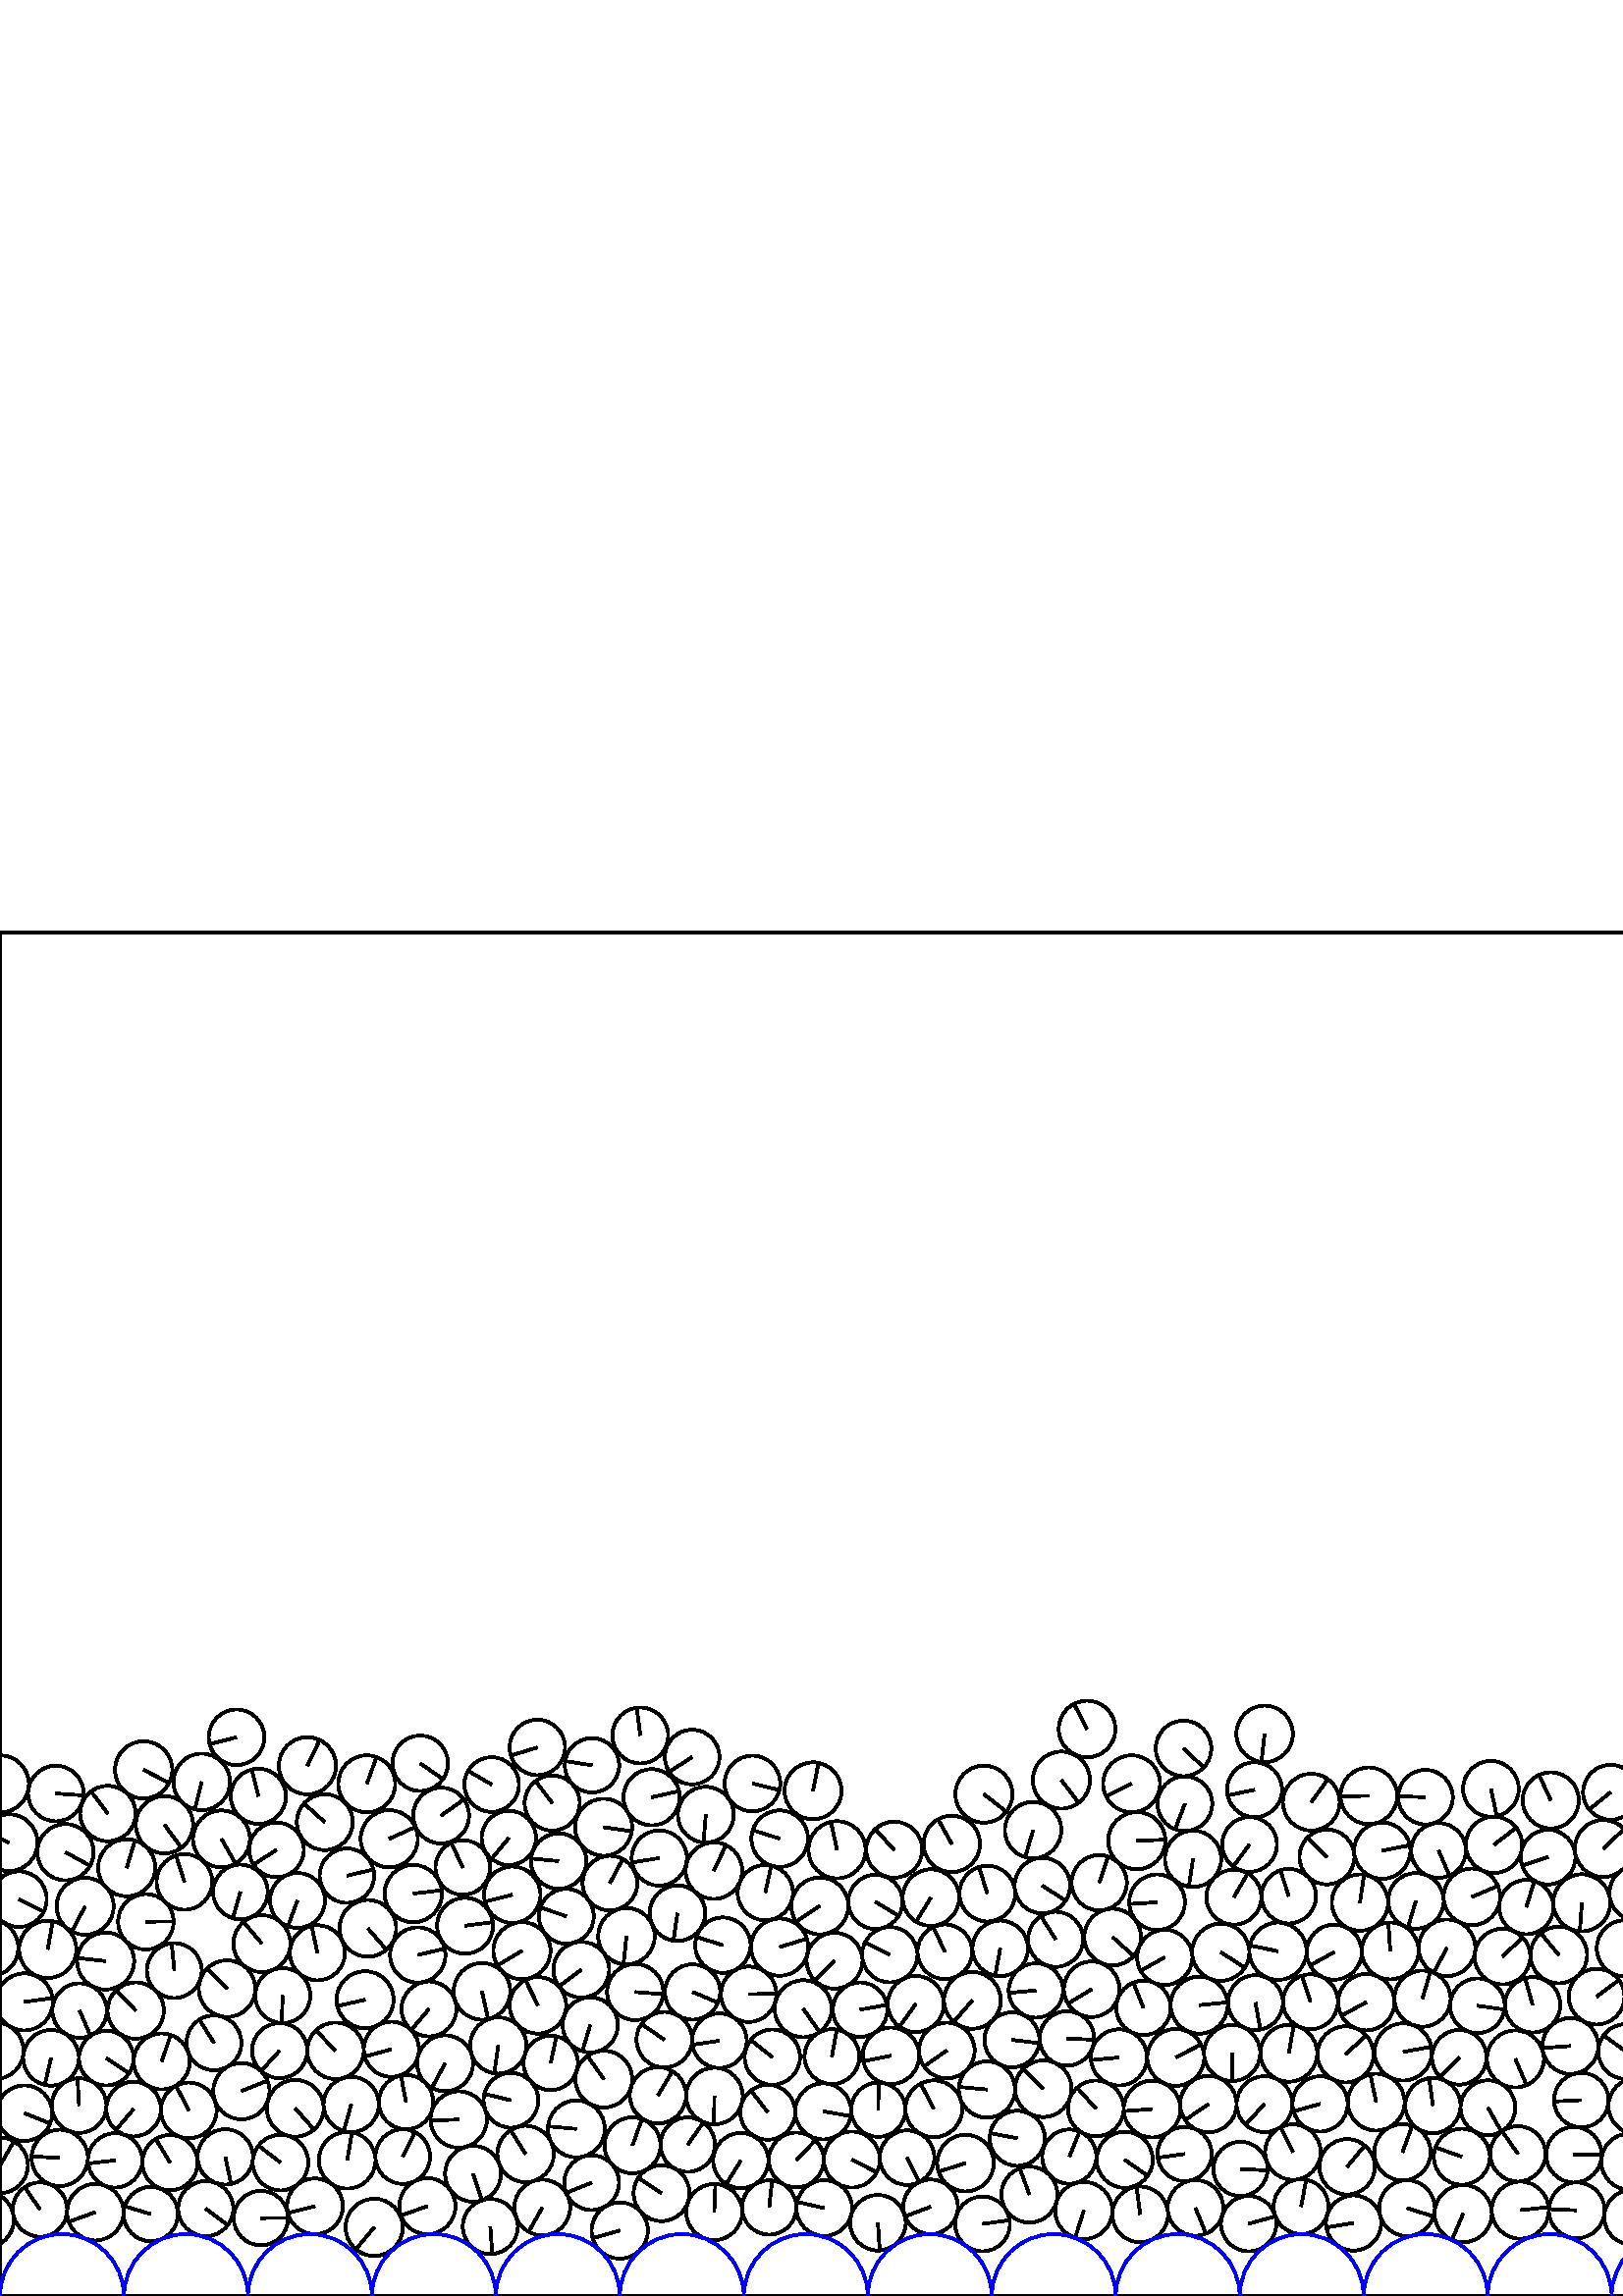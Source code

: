 %%!PS-Adobe-3.0 EPSF-3.0
%%Document-Fonts: Times-Roman
%%Pages: 1
%%BoundingBox:     0   -1 2272  500
%%LanguageLevel: 1
%%EndComments
%%BeginProlog
%%EndProlog
     0.000     0.000     0.000 setrgbcolor
%% Page:     1    1
save
   578.127    31.427    10.242  0   360  arc
   578.127    31.427 moveto
   -10.233     0.433 rlineto
 stroke
   557.419    31.479    10.484  0   360  arc
   557.419    31.479 moveto
    10.424     1.118 rlineto
 stroke
  2229.938    89.980    10.235  0   360  arc
  2229.938    89.980 moveto
     8.147    -6.195 rlineto
 stroke
   127.295    49.781    10.398  0   360  arc
   127.295    49.781 moveto
     1.775    10.246 rlineto
 stroke
  1594.173    50.106    10.224  0   360  arc
  1594.173    50.106 moveto
     5.699    -8.489 rlineto
 stroke
   477.046    32.778    10.061  0   360  arc
   477.046    32.778 moveto
     1.894     9.881 rlineto
 stroke
   514.222    52.694    10.335  0   360  arc
   514.222    52.694 moveto
     3.568     9.699 rlineto
 stroke
   252.154    55.501     9.988  0   360  arc
   252.154    55.501 moveto
     5.753     8.164 rlineto
 stroke
  1481.638    71.633    10.471  0   360  arc
  1481.638    71.633 moveto
     9.295     4.822 rlineto
 stroke
  2110.200    56.547    10.208  0   360  arc
  2110.200    56.547 moveto
    -2.307    -9.944 rlineto
 stroke
   397.377    31.341    10.504  0   360  arc
   397.377    31.341 moveto
    -3.178   -10.012 rlineto
 stroke
    48.984    68.555    10.024  0   360  arc
    48.984    68.555 moveto
    -6.478    -7.649 rlineto
 stroke
    21.893    50.655    10.334  0   360  arc
    21.893    50.655 moveto
   -10.321     0.533 rlineto
 stroke
   942.706    61.367    10.343  0   360  arc
   942.706    61.367 moveto
     7.587    -7.029 rlineto
 stroke
   332.589    50.749    10.003  0   360  arc
   332.589    50.749 moveto
     4.476    -8.946 rlineto
 stroke
   868.117    27.717    10.459  0   360  arc
   868.117    27.717 moveto
     1.399    10.365 rlineto
 stroke
    38.966    87.215    10.017  0   360  arc
    38.966    87.215 moveto
     8.356    -5.524 rlineto
 stroke
  1861.346    72.803    10.044  0   360  arc
  1861.346    72.803 moveto
     5.975    -8.074 rlineto
 stroke
  1397.142    70.051    10.172  0   360  arc
  1397.142    70.051 moveto
    -9.209     4.321 rlineto
 stroke
   468.577   126.451    10.506  0   360  arc
   468.577   126.451 moveto
   -10.295     2.098 rlineto
 stroke
   999.025    24.951    10.397  0   360  arc
   999.025    24.951 moveto
     3.998     9.598 rlineto
 stroke
   283.180    87.602    10.146  0   360  arc
   283.180    87.602 moveto
    -7.952     6.300 rlineto
 stroke
  1057.992    31.149    10.054  0   360  arc
  1057.992    31.149 moveto
    -1.720    -9.906 rlineto
 stroke
  1553.439    51.030    10.099  0   360  arc
  1553.439    51.030 moveto
     7.034    -7.247 rlineto
 stroke
   322.028    68.317     9.951  0   360  arc
   322.028    68.317 moveto
     0.086     9.950 rlineto
 stroke
  1190.714   109.009    10.493  0   360  arc
  1190.714   109.009 moveto
     8.836     5.659 rlineto
 stroke
   401.797    68.788    10.245  0   360  arc
   401.797    68.788 moveto
    -6.869     7.601 rlineto
 stroke
  1104.980    49.130    10.473  0   360  arc
  1104.980    49.130 moveto
    -9.433     4.550 rlineto
 stroke
  1472.106   144.271    10.474  0   360  arc
  1472.106   144.271 moveto
     3.697    -9.800 rlineto
 stroke
   926.617    32.601    10.277  0   360  arc
   926.617    32.601 moveto
     2.514    -9.965 rlineto
 stroke
  1247.473    32.649    10.009  0   360  arc
  1247.473    32.649 moveto
    -0.280   -10.005 rlineto
 stroke
  1324.738   123.829    10.292  0   360  arc
  1324.738   123.829 moveto
    -6.310     8.131 rlineto
 stroke
  1165.205    53.322    10.451  0   360  arc
  1165.205    53.322 moveto
    -2.959   -10.023 rlineto
 stroke
  1602.941    68.567    10.015  0   360  arc
  1602.941    68.567 moveto
     9.544    -3.035 rlineto
 stroke
   186.574   168.012     9.954  0   360  arc
   186.574   168.012 moveto
    -6.332    -7.681 rlineto
 stroke
  1270.069    26.413    10.451  0   360  arc
  1270.069    26.413 moveto
     4.389     9.485 rlineto
 stroke
   884.185   113.375    10.430  0   360  arc
   884.185   113.375 moveto
     6.810    -7.900 rlineto
 stroke
  1049.152    67.626    10.220  0   360  arc
  1049.152    67.626 moveto
     8.626    -5.480 rlineto
 stroke
  1289.976    32.699    10.438  0   360  arc
  1289.976    32.699 moveto
    -0.738    10.412 rlineto
 stroke
   905.071    45.428    10.309  0   360  arc
   905.071    45.428 moveto
   -10.162     1.734 rlineto
 stroke
   530.553   127.701    10.398  0   360  arc
   530.553   127.701 moveto
    -4.937    -9.151 rlineto
 stroke
  1330.677    31.491    10.388  0   360  arc
  1330.677    31.491 moveto
    -7.522    -7.165 rlineto
 stroke
  1351.481    31.356    10.326  0   360  arc
  1351.481    31.356 moveto
   -10.104     2.128 rlineto
 stroke
  1181.804    23.928    10.300  0   360  arc
  1181.804    23.928 moveto
    -9.579     3.786 rlineto
 stroke
  1802.953   107.727    10.266  0   360  arc
  1802.953   107.727 moveto
    -8.465     5.809 rlineto
 stroke
  1310.268    29.314    10.127  0   360  arc
  1310.268    29.314 moveto
    -3.166    -9.620 rlineto
 stroke
  1515.851    32.086    10.088  0   360  arc
  1515.851    32.086 moveto
    -1.006    10.037 rlineto
 stroke
  1496.085    27.132    10.283  0   360  arc
  1496.085    27.132 moveto
     2.851     9.880 rlineto
 stroke
   102.845    48.932    10.200  0   360  arc
   102.845    48.932 moveto
    -8.077     6.229 rlineto
 stroke
  1294.396   106.907    10.499  0   360  arc
  1294.396   106.907 moveto
    -4.898     9.286 rlineto
 stroke
   814.180    69.218    10.386  0   360  arc
   814.180    69.218 moveto
    10.362     0.710 rlineto
 stroke
  1611.727    86.943    10.309  0   360  arc
  1611.727    86.943 moveto
    -9.187     4.677 rlineto
 stroke
  2058.725   140.835    10.203  0   360  arc
  2058.725   140.835 moveto
    -5.106    -8.834 rlineto
 stroke
  1409.376    48.179    10.342  0   360  arc
  1409.376    48.179 moveto
     6.721     7.860 rlineto
 stroke
  1925.002    63.324    10.364  0   360  arc
  1925.002    63.324 moveto
    -8.911     5.292 rlineto
 stroke
  1643.360    29.022    10.278  0   360  arc
  1643.360    29.022 moveto
     9.447    -4.049 rlineto
 stroke
   493.928    47.373    10.167  0   360  arc
   493.928    47.373 moveto
     6.482     7.833 rlineto
 stroke
  1710.301    32.710    10.494  0   360  arc
  1710.301    32.710 moveto
     8.194    -6.556 rlineto
 stroke
  1730.426    26.432    10.142  0   360  arc
  1730.426    26.432 moveto
    -7.711    -6.587 rlineto
 stroke
  1560.229    31.899    10.148  0   360  arc
  1560.229    31.899 moveto
    -9.877    -2.327 rlineto
 stroke
  1750.839    32.813    10.091  0   360  arc
  1750.839    32.813 moveto
     9.626    -3.029 rlineto
 stroke
  2052.801    87.257     9.992  0   360  arc
  2052.801    87.257 moveto
     9.963     0.755 rlineto
 stroke
   741.034   128.190    10.121  0   360  arc
   741.034   128.190 moveto
     9.635    -3.098 rlineto
 stroke
  1772.651    24.066    10.189  0   360  arc
  1772.651    24.066 moveto
    -9.532    -3.600 rlineto
 stroke
   714.328    31.654    10.414  0   360  arc
   714.328    31.654 moveto
     5.612    -8.772 rlineto
 stroke
  1727.617    69.357    10.457  0   360  arc
  1727.617    69.357 moveto
     6.953     7.810 rlineto
 stroke
  1900.096    30.253    10.503  0   360  arc
  1900.096    30.253 moveto
    -9.626     4.201 rlineto
 stroke
  1162.664    32.771    10.231  0   360  arc
  1162.664    32.771 moveto
    -0.274   -10.227 rlineto
 stroke
  2056.184    30.515    10.064  0   360  arc
  2056.184    30.515 moveto
    -7.909     6.224 rlineto
 stroke
  1807.784    44.278    10.196  0   360  arc
  1807.784    44.278 moveto
    -2.427    -9.902 rlineto
 stroke
   737.521    48.520    10.113  0   360  arc
   737.521    48.520 moveto
    -8.218    -5.894 rlineto
 stroke
  1263.548    46.053    10.091  0   360  arc
  1263.548    46.053 moveto
     5.278     8.601 rlineto
 stroke
  2188.627    28.945    10.286  0   360  arc
  2188.627    28.945 moveto
    -8.445     5.872 rlineto
 stroke
  1939.394    84.881    10.465  0   360  arc
  1939.394    84.881 moveto
    -2.848   -10.070 rlineto
 stroke
  1387.791    52.195     9.984  0   360  arc
  1387.791    52.195 moveto
    -9.942     0.913 rlineto
 stroke
   640.615    86.872    10.376  0   360  arc
   640.615    86.872 moveto
    -9.936    -2.991 rlineto
 stroke
  1969.247    32.119    10.376  0   360  arc
  1969.247    32.119 moveto
    10.137     2.214 rlineto
 stroke
  2208.928    32.847    10.414  0   360  arc
  2208.928    32.847 moveto
    -7.505    -7.220 rlineto
 stroke
  1634.863    47.828    10.208  0   360  arc
  1634.863    47.828 moveto
     6.925    -7.500 rlineto
 stroke
    14.669    31.689     9.970  0   360  arc
    14.669    31.689 moveto
    -5.598     8.250 rlineto
 stroke
   806.470    31.209    10.374  0   360  arc
   806.470    31.209 moveto
    -0.338    10.369 rlineto
 stroke
  1293.418   143.878    10.469  0   360  arc
  1293.418   143.878 moveto
    10.447     0.689 rlineto
 stroke
   261.951    73.336    10.383  0   360  arc
   261.951    73.336 moveto
    -0.223   -10.380 rlineto
 stroke
   137.194    25.174    10.490  0   360  arc
   137.194    25.174 moveto
    -6.710    -8.063 rlineto
 stroke
  1201.590    88.620     9.994  0   360  arc
  1201.590    88.620 moveto
    -0.810    -9.961 rlineto
 stroke
   596.108    89.637    10.081  0   360  arc
   596.108    89.637 moveto
    -8.110     5.987 rlineto
 stroke
   657.438   175.445    10.291  0   360  arc
   657.438   175.445 moveto
    -8.284     6.105 rlineto
 stroke
   216.933    41.560    10.043  0   360  arc
   216.933    41.560 moveto
    -9.313    -3.761 rlineto
 stroke
   882.684    53.284    10.476  0   360  arc
   882.684    53.284 moveto
    10.106    -2.761 rlineto
 stroke
  2230.607    45.974    10.501  0   360  arc
  2230.607    45.974 moveto
     6.071    -8.568 rlineto
 stroke
  1115.124   125.518    10.292  0   360  arc
  1115.124   125.518 moveto
    -9.558    -3.817 rlineto
 stroke
  2240.751    70.896    10.089  0   360  arc
  2240.751    70.896 moveto
    -4.960     8.786 rlineto
 stroke
  1835.392    32.599    10.342  0   360  arc
  1835.392    32.599 moveto
     8.858     5.337 rlineto
 stroke
   341.213    32.721    10.008  0   360  arc
   341.213    32.721 moveto
    -9.361    -3.540 rlineto
 stroke
  2210.946    53.577    10.430  0   360  arc
  2210.946    53.577 moveto
   -10.064    -2.739 rlineto
 stroke
   418.048    29.928    10.219  0   360  arc
   418.048    29.928 moveto
    -1.331    10.132 rlineto
 stroke
  1453.076    45.486    10.085  0   360  arc
  1453.076    45.486 moveto
    -9.773     2.487 rlineto
 stroke
  2105.194   117.482    10.297  0   360  arc
  2105.194   117.482 moveto
     9.029    -4.949 rlineto
 stroke
   496.306    26.767    10.123  0   360  arc
   496.306    26.767 moveto
    -9.992    -1.622 rlineto
 stroke
   515.886    32.219    10.218  0   360  arc
   515.886    32.219 moveto
     9.754    -3.045 rlineto
 stroke
  2168.438    31.425    10.061  0   360  arc
  2168.438    31.425 moveto
     7.623     6.567 rlineto
 stroke
  1988.163    39.637     9.982  0   360  arc
  1988.163    39.637 moveto
     4.164    -9.072 rlineto
 stroke
  1393.099    32.466    10.434  0   360  arc
  1393.099    32.466 moveto
    -5.221     9.034 rlineto
 stroke
   242.560    37.700    10.243  0   360  arc
   242.560    37.700 moveto
    -8.541     5.655 rlineto
 stroke
  1565.684   124.580     9.972  0   360  arc
  1565.684   124.580 moveto
     7.633    -6.418 rlineto
 stroke
   772.629    78.921    10.379  0   360  arc
   772.629    78.921 moveto
    -6.373     8.192 rlineto
 stroke
  1283.906    88.848    10.383  0   360  arc
  1283.906    88.848 moveto
     8.119    -6.472 rlineto
 stroke
   556.534    52.132    10.152  0   360  arc
   556.534    52.132 moveto
    -5.785     8.343 rlineto
 stroke
   869.011   127.329    10.172  0   360  arc
   869.011   127.329 moveto
     0.250    10.169 rlineto
 stroke
    34.967    30.741    10.365  0   360  arc
    34.967    30.741 moveto
    -9.755    -3.503 rlineto
 stroke
  1820.531    74.889    10.248  0   360  arc
  1820.531    74.889 moveto
    -8.038    -6.357 rlineto
 stroke
   438.323    32.311    10.205  0   360  arc
   438.323    32.311 moveto
     3.839    -9.455 rlineto
 stroke
   271.621    49.666    10.130  0   360  arc
   271.621    49.666 moveto
    -5.363    -8.594 rlineto
 stroke
  1514.145    52.151    10.040  0   360  arc
  1514.145    52.151 moveto
    -6.417    -7.722 rlineto
 stroke
  1920.718    30.941    10.147  0   360  arc
  1920.718    30.941 moveto
     5.207    -8.709 rlineto
 stroke
   771.228    99.267     9.949  0   360  arc
   771.228    99.267 moveto
    -9.158     3.889 rlineto
 stroke
  1094.587   126.033    10.258  0   360  arc
  1094.587   126.033 moveto
     7.998    -6.423 rlineto
 stroke
    81.202   167.638    10.435  0   360  arc
    81.202   167.638 moveto
     5.175    -9.062 rlineto
 stroke
  2179.509    69.980    10.444  0   360  arc
  2179.509    69.980 moveto
   -10.377     1.179 rlineto
 stroke
   772.734    23.961    10.316  0   360  arc
   772.734    23.961 moveto
   -10.311    -0.317 rlineto
 stroke
   954.529    23.468     9.949  0   360  arc
   954.529    23.468 moveto
    -9.918    -0.789 rlineto
 stroke
   907.598    25.117    10.168  0   360  arc
   907.598    25.117 moveto
     9.941     2.136 rlineto
 stroke
  1283.332    52.471    10.451  0   360  arc
  1283.332    52.471 moveto
     9.903     3.341 rlineto
 stroke
  1156.049   127.028    10.305  0   360  arc
  1156.049   127.028 moveto
    -7.950     6.557 rlineto
 stroke
   274.520   110.664    10.161  0   360  arc
   274.520   110.664 moveto
    10.158     0.244 rlineto
 stroke
  1744.357    52.340    10.468  0   360  arc
  1744.357    52.340 moveto
    10.462     0.351 rlineto
 stroke
  1129.870    71.609    10.192  0   360  arc
  1129.870    71.609 moveto
    10.172     0.629 rlineto
 stroke
  2067.796   100.717    10.159  0   360  arc
  2067.796   100.717 moveto
    -9.599    -3.326 rlineto
 stroke
   443.073    70.379    10.348  0   360  arc
   443.073    70.379 moveto
    -8.535    -5.851 rlineto
 stroke
  1294.436    70.071    10.381  0   360  arc
  1294.436    70.071 moveto
    10.363     0.612 rlineto
 stroke
   173.449    44.821    10.246  0   360  arc
   173.449    44.821 moveto
     3.240    -9.720 rlineto
 stroke
   862.657    47.784    10.293  0   360  arc
   862.657    47.784 moveto
     4.590     9.213 rlineto
 stroke
  1659.480   102.656    10.017  0   360  arc
  1659.480   102.656 moveto
     9.808    -2.035 rlineto
 stroke
  1655.168    47.529    10.148  0   360  arc
  1655.168    47.529 moveto
    -8.196    -5.983 rlineto
 stroke
  1078.280    31.396    10.252  0   360  arc
  1078.280    31.396 moveto
     8.853    -5.172 rlineto
 stroke
   821.808    49.983    10.303  0   360  arc
   821.808    49.983 moveto
    -1.708    10.160 rlineto
 stroke
   168.194    64.734    10.352  0   360  arc
   168.194    64.734 moveto
   -10.343    -0.428 rlineto
 stroke
   163.203    85.361    10.249  0   360  arc
   163.203    85.361 moveto
    -4.847    -9.030 rlineto
 stroke
   424.248   144.387    10.206  0   360  arc
   424.248   144.387 moveto
   -10.188    -0.613 rlineto
 stroke
  1005.496    57.740    10.086  0   360  arc
  1005.496    57.740 moveto
    10.076     0.440 rlineto
 stroke
  2044.767    48.629    10.329  0   360  arc
  2044.767    48.629 moveto
     3.298    -9.788 rlineto
 stroke
   734.457    28.722     9.954  0   360  arc
   734.457    28.722 moveto
    -6.724    -7.340 rlineto
 stroke
  1145.116    48.417    10.246  0   360  arc
  1145.116    48.417 moveto
    -0.022    10.246 rlineto
 stroke
   422.417    68.561    10.414  0   360  arc
   422.417    68.561 moveto
   -10.385    -0.774 rlineto
 stroke
  1509.931    86.737    10.022  0   360  arc
  1509.931    86.737 moveto
     3.284     9.469 rlineto
 stroke
  1191.096    71.190    10.349  0   360  arc
  1191.096    71.190 moveto
     9.734    -3.515 rlineto
 stroke
  1125.216    52.007     9.984  0   360  arc
  1125.216    52.007 moveto
    -9.702     2.359 rlineto
 stroke
  1372.276    30.169    10.505  0   360  arc
  1372.276    30.169 moveto
    -8.163     6.613 rlineto
 stroke
   834.816    71.827    10.406  0   360  arc
   834.816    71.827 moveto
    10.404     0.208 rlineto
 stroke
   201.914    85.484     9.966  0   360  arc
   201.914    85.484 moveto
     2.109     9.740 rlineto
 stroke
  1024.694    51.834    10.022  0   360  arc
  1024.694    51.834 moveto
    -6.979     7.192 rlineto
 stroke
  1460.465    68.825    10.419  0   360  arc
  1460.465    68.825 moveto
     0.688   -10.396 rlineto
 stroke
   410.283    87.488    10.309  0   360  arc
   410.283    87.488 moveto
   -10.262    -0.983 rlineto
 stroke
   575.799    91.678    10.253  0   360  arc
   575.799    91.678 moveto
   -10.227    -0.734 rlineto
 stroke
   990.297    43.913    10.486  0   360  arc
   990.297    43.913 moveto
    -9.380    -4.688 rlineto
 stroke
  2106.883   171.264    10.393  0   360  arc
  2106.883   171.264 moveto
    -1.004   -10.345 rlineto
 stroke
  2272.828   187.777    10.481  0   360  arc
  2272.828   187.777 moveto
    -5.508     8.917 rlineto
 stroke
     0.101   187.777    10.481  0   360  arc
     0.101   187.777 moveto
    -5.508     8.917 rlineto
 stroke
  1227.252    23.847    10.140  0   360  arc
  1227.252    23.847 moveto
     1.056   -10.085 rlineto
 stroke
   197.225   106.586    10.365  0   360  arc
   197.225   106.586 moveto
    -4.575     9.301 rlineto
 stroke
   616.264    57.348    10.162  0   360  arc
   616.264    57.348 moveto
    -1.746   -10.011 rlineto
 stroke
   261.758   155.989    10.369  0   360  arc
   261.758   155.989 moveto
     4.430     9.375 rlineto
 stroke
   754.246    32.991    10.204  0   360  arc
   754.246    32.991 moveto
     4.580    -9.118 rlineto
 stroke
   312.321    50.047    10.287  0   360  arc
   312.321    50.047 moveto
     9.145    -4.712 rlineto
 stroke
  2272.769    47.937    10.193  0   360  arc
  2272.769    47.937 moveto
     5.090     8.832 rlineto
 stroke
     0.042    47.937    10.193  0   360  arc
     0.042    47.937 moveto
     5.090     8.832 rlineto
 stroke
  1934.674    45.430     9.974  0   360  arc
  1934.674    45.430 moveto
    -8.981     4.339 rlineto
 stroke
  1769.885   130.188    10.090  0   360  arc
  1769.885   130.188 moveto
     9.129     4.298 rlineto
 stroke
   945.089    41.111    10.059  0   360  arc
   945.089    41.111 moveto
     7.313     6.906 rlineto
 stroke
  1689.291    29.522    10.428  0   360  arc
  1689.291    29.522 moveto
    10.295    -1.657 rlineto
 stroke
  1540.277    27.828    10.182  0   360  arc
  1540.277    27.828 moveto
    -9.611    -3.362 rlineto
 stroke
   213.140   119.661    10.225  0   360  arc
   213.140   119.661 moveto
    -8.182    -6.131 rlineto
 stroke
  1038.044    28.950    10.039  0   360  arc
  1038.044    28.950 moveto
     9.818     2.092 rlineto
 stroke
   699.216    72.381    10.431  0   360  arc
   699.216    72.381 moveto
     9.685     3.874 rlineto
 stroke
  1084.361    50.947    10.233  0   360  arc
  1084.361    50.947 moveto
    -7.935    -6.462 rlineto
 stroke
   108.270    68.825    10.422  0   360  arc
   108.270    68.825 moveto
     6.889    -7.821 rlineto
 stroke
   902.394   172.145     9.990  0   360  arc
   902.394   172.145 moveto
    -4.558    -8.890 rlineto
 stroke
  1747.996    72.705    10.203  0   360  arc
  1747.996    72.705 moveto
     9.556     3.576 rlineto
 stroke
  1858.905   104.917    10.168  0   360  arc
  1858.905   104.917 moveto
    -9.318    -4.069 rlineto
 stroke
  1786.472    52.358     9.970  0   360  arc
  1786.472    52.358 moveto
    -3.834    -9.204 rlineto
 stroke
  1626.567   124.709    10.172  0   360  arc
  1626.567   124.709 moveto
     6.851    -7.519 rlineto
 stroke
  1533.095   163.864    10.220  0   360  arc
  1533.095   163.864 moveto
    -9.777     2.976 rlineto
 stroke
  1580.846    30.714    10.488  0   360  arc
  1580.846    30.714 moveto
   -10.476    -0.511 rlineto
 stroke
  1253.188    69.981    10.476  0   360  arc
  1253.188    69.981 moveto
    -8.078     6.671 rlineto
 stroke
   500.960   107.755    10.337  0   360  arc
   500.960   107.755 moveto
    -9.070    -4.959 rlineto
 stroke
  1876.875   164.490    10.330  0   360  arc
  1876.875   164.490 moveto
    -9.267     4.565 rlineto
 stroke
  2035.947    30.129    10.179  0   360  arc
  2035.947    30.129 moveto
    -0.432    10.170 rlineto
 stroke
   670.326   111.139    10.365  0   360  arc
   670.326   111.139 moveto
   -10.274    -1.369 rlineto
 stroke
  1066.536   106.019    10.178  0   360  arc
  1066.536   106.019 moveto
     5.356    -8.654 rlineto
 stroke
   221.387    79.530    10.408  0   360  arc
   221.387    79.530 moveto
    -5.978     8.519 rlineto
 stroke
  1975.204   143.961    10.116  0   360  arc
  1975.204   143.961 moveto
    -3.337    -9.550 rlineto
 stroke
   347.154    90.042    10.213  0   360  arc
   347.154    90.042 moveto
    -8.371    -5.851 rlineto
 stroke
   598.223    28.902    10.032  0   360  arc
   598.223    28.902 moveto
     8.263     5.690 rlineto
 stroke
   231.916    55.251    10.262  0   360  arc
   231.916    55.251 moveto
     3.466     9.659 rlineto
 stroke
   179.765    25.485    10.097  0   360  arc
   179.765    25.485 moveto
     0.729   -10.071 rlineto
 stroke
   986.345   125.395    10.350  0   360  arc
   986.345   125.395 moveto
    -1.581   -10.228 rlineto
 stroke
   371.054    93.927    10.091  0   360  arc
   371.054    93.927 moveto
    10.019    -1.202 rlineto
 stroke
  1183.653    44.254    10.157  0   360  arc
  1183.653    44.254 moveto
     5.599    -8.475 rlineto
 stroke
  1556.127   186.487    10.051  0   360  arc
  1556.127   186.487 moveto
    -3.548     9.404 rlineto
 stroke
   457.831    26.513    10.154  0   360  arc
   457.831    26.513 moveto
     9.785     2.711 rlineto
 stroke
   753.058    85.658    10.325  0   360  arc
   753.058    85.658 moveto
     8.794    -5.410 rlineto
 stroke
  1954.960    47.350    10.403  0   360  arc
  1954.960    47.350 moveto
     3.743     9.706 rlineto
 stroke
   321.885    26.859    10.189  0   360  arc
   321.885    26.859 moveto
     0.678   -10.167 rlineto
 stroke
    55.292    30.051     9.971  0   360  arc
    55.292    30.051 moveto
    -9.559     2.837 rlineto
 stroke
    69.219    68.062    10.213  0   360  arc
    69.219    68.062 moveto
    -4.695     9.070 rlineto
 stroke
  1759.622   166.725    10.255  0   360  arc
  1759.622   166.725 moveto
    -9.704     3.317 rlineto
 stroke
   861.751   108.025    10.388  0   360  arc
   861.751   108.025 moveto
    -9.427     4.363 rlineto
 stroke
   920.926   163.377    10.302  0   360  arc
   920.926   163.377 moveto
    -0.387    10.295 rlineto
 stroke
  1998.216    85.210     9.993  0   360  arc
  1998.216    85.210 moveto
    -3.012    -9.529 rlineto
 stroke
  2218.477   107.262    10.510  0   360  arc
  2218.477   107.262 moveto
    -8.261    -6.497 rlineto
 stroke
  1706.853    68.300    10.337  0   360  arc
  1706.853    68.300 moveto
    -9.144     4.822 rlineto
 stroke
   115.476    32.893    10.224  0   360  arc
   115.476    32.893 moveto
    -9.930    -2.435 rlineto
 stroke
  1492.986   146.064    10.455  0   360  arc
  1492.986   146.064 moveto
     9.103     5.141 rlineto
 stroke
  1463.769   125.304    10.196  0   360  arc
  1463.769   125.304 moveto
    -5.924     8.299 rlineto
 stroke
   577.076    51.827    10.207  0   360  arc
   577.076    51.827 moveto
    10.207    -0.090 rlineto
 stroke
   673.141    29.688    10.124  0   360  arc
   673.141    29.688 moveto
    -3.207     9.603 rlineto
 stroke
   302.201    32.239    10.224  0   360  arc
   302.201    32.239 moveto
    -9.965     2.285 rlineto
 stroke
   265.045   128.673    10.156  0   360  arc
   265.045   128.673 moveto
    -9.707     2.987 rlineto
 stroke
   784.634    40.365     9.974  0   360  arc
   784.634    40.365 moveto
     6.514     7.554 rlineto
 stroke
  2075.036    37.594    10.080  0   360  arc
  2075.036    37.594 moveto
     6.315    -7.857 rlineto
 stroke
   711.870    89.029    10.444  0   360  arc
   711.870    89.029 moveto
     8.836     5.568 rlineto
 stroke
  1109.594    69.402    10.182  0   360  arc
  1109.594    69.402 moveto
    -3.764    -9.461 rlineto
 stroke
    88.508    75.112    10.324  0   360  arc
    88.508    75.112 moveto
     9.564     3.889 rlineto
 stroke
    62.333    48.912    10.150  0   360  arc
    62.333    48.912 moveto
    -5.242     8.691 rlineto
 stroke
   972.199    33.514    10.409  0   360  arc
   972.199    33.514 moveto
    -5.164    -9.037 rlineto
 stroke
  1870.193    54.230    10.471  0   360  arc
  1870.193    54.230 moveto
    -9.047    -5.272 rlineto
 stroke
   958.791   135.473    10.064  0   360  arc
   958.791   135.473 moveto
     0.909   -10.023 rlineto
 stroke
  1367.163    50.627    10.483  0   360  arc
  1367.163    50.627 moveto
     1.448    10.383 rlineto
 stroke
  1122.341    31.904    10.365  0   360  arc
  1122.341    31.904 moveto
    -9.154    -4.861 rlineto
 stroke
   599.968    69.700    10.228  0   360  arc
   599.968    69.700 moveto
     3.288     9.685 rlineto
 stroke
   841.270   110.471    10.249  0   360  arc
   841.270   110.471 moveto
    10.027    -2.119 rlineto
 stroke
   281.498    67.389    10.073  0   360  arc
   281.498    67.389 moveto
    -6.156     7.973 rlineto
 stroke
  1242.891    52.210    10.083  0   360  arc
  1242.891    52.210 moveto
    -1.696    -9.939 rlineto
 stroke
   241.252    73.600    10.329  0   360  arc
   241.252    73.600 moveto
     5.289     8.872 rlineto
 stroke
  1999.998    23.544     9.997  0   360  arc
  1999.998    23.544 moveto
    -9.826    -1.839 rlineto
 stroke
  2190.661    49.408    10.279  0   360  arc
  2190.661    49.408 moveto
    -4.297     9.337 rlineto
 stroke
   148.867    71.100     9.983  0   360  arc
   148.867    71.100 moveto
    -1.867     9.807 rlineto
 stroke
  2250.332    89.208    10.190  0   360  arc
  2250.332    89.208 moveto
    -4.460    -9.162 rlineto
 stroke
  1089.822   146.214    10.428  0   360  arc
  1089.822   146.214 moveto
    -7.009     7.721 rlineto
 stroke
   301.822    67.709    10.280  0   360  arc
   301.822    67.709 moveto
    10.134    -1.726 rlineto
 stroke
  1135.738   124.649    10.144  0   360  arc
  1135.738   124.649 moveto
     9.173     4.331 rlineto
 stroke
  2230.856   184.473    10.262  0   360  arc
  2230.856   184.473 moveto
    -4.104    -9.406 rlineto
 stroke
  1879.884    35.704    10.444  0   360  arc
  1879.884    35.704 moveto
    -7.053    -7.702 rlineto
 stroke
   873.397   147.283    10.076  0   360  arc
   873.397   147.283 moveto
    -3.291    -9.523 rlineto
 stroke
  1345.813    86.408    10.328  0   360  arc
  1345.813    86.408 moveto
     8.002    -6.530 rlineto
 stroke
   211.328    61.282    10.435  0   360  arc
   211.328    61.282 moveto
   -10.392     0.938 rlineto
 stroke
    -5.203    27.951    10.262  0   360  arc
    -5.203    27.951 moveto
   -10.081    -1.917 rlineto
 stroke
  2267.524    27.951    10.262  0   360  arc
  2267.524    27.951 moveto
   -10.081    -1.917 rlineto
 stroke
   326.678    88.092    10.360  0   360  arc
   326.678    88.092 moveto
   -10.162    -2.014 rlineto
 stroke
   143.495    90.470    10.114  0   360  arc
   143.495    90.470 moveto
    -9.760    -2.654 rlineto
 stroke
   924.076    52.881    10.115  0   360  arc
   924.076    52.881 moveto
    10.055    -1.102 rlineto
 stroke
   752.093   106.236    10.261  0   360  arc
   752.093   106.236 moveto
     4.612     9.167 rlineto
 stroke
  1383.048   145.842    10.173  0   360  arc
  1383.048   145.842 moveto
    -9.449    -3.769 rlineto
 stroke
   920.020    92.588    10.021  0   360  arc
   920.020    92.588 moveto
    -9.933    -1.321 rlineto
 stroke
   377.436    37.194    10.269  0   360  arc
   377.436    37.194 moveto
    -3.554     9.634 rlineto
 stroke
  1097.740    88.687     9.947  0   360  arc
  1097.740    88.687 moveto
     8.821    -4.598 rlineto
 stroke
   678.684    70.628    10.147  0   360  arc
   678.684    70.628 moveto
    -4.015     9.319 rlineto
 stroke
   686.424    89.751    10.480  0   360  arc
   686.424    89.751 moveto
   -10.392     1.355 rlineto
 stroke
    20.488   184.290    10.190  0   360  arc
    20.488   184.290 moveto
    10.166    -0.699 rlineto
 stroke
  1570.890    88.726    10.027  0   360  arc
  1570.890    88.726 moveto
    -4.372    -9.024 rlineto
 stroke
  2090.494    24.335    10.293  0   360  arc
  2090.494    24.335 moveto
    -5.491     8.706 rlineto
 stroke
   427.061   124.186    10.122  0   360  arc
   427.061   124.186 moveto
    -8.856    -4.902 rlineto
 stroke
   493.329    88.613    10.298  0   360  arc
   493.329    88.613 moveto
     7.601     6.949 rlineto
 stroke
  2207.492   124.932    10.248  0   360  arc
  2207.492   124.932 moveto
     9.654    -3.440 rlineto
 stroke
  1396.633   109.423    10.075  0   360  arc
  1396.633   109.423 moveto
    -0.642    10.054 rlineto
 stroke
   823.603   176.432    10.346  0   360  arc
   823.603   176.432 moveto
    -5.465    -8.785 rlineto
 stroke
  1456.208    25.289    10.177  0   360  arc
  1456.208    25.289 moveto
     7.430    -6.954 rlineto
 stroke
  1920.607   165.337    10.342  0   360  arc
  1920.607   165.337 moveto
     0.444   -10.333 rlineto
 stroke
  1501.754    67.885     9.992  0   360  arc
  1501.754    67.885 moveto
     7.546     6.548 rlineto
 stroke
  2251.265    53.217    10.435  0   360  arc
  2251.265    53.217 moveto
     9.141    -5.034 rlineto
 stroke
  1201.543    53.381     9.964  0   360  arc
  1201.543    53.381 moveto
    -9.708    -2.248 rlineto
 stroke
    78.457    92.851    10.056  0   360  arc
    78.457    92.851 moveto
    -5.345     8.518 rlineto
 stroke
  1830.655   135.263    10.104  0   360  arc
  1830.655   135.263 moveto
    -9.841    -2.291 rlineto
 stroke
   675.714    50.159    10.503  0   360  arc
   675.714    50.159 moveto
    -3.348     9.955 rlineto
 stroke
   633.418    26.291    10.183  0   360  arc
   633.418    26.291 moveto
     0.677   -10.161 rlineto
 stroke
  1407.485    87.383    10.012  0   360  arc
  1407.485    87.383 moveto
    -3.646     9.324 rlineto
 stroke
   360.247    26.439    10.050  0   360  arc
   360.247    26.439 moveto
     9.955     1.379 rlineto
 stroke
   454.821    46.592     9.949  0   360  arc
   454.821    46.592 moveto
     9.935    -0.541 rlineto
 stroke
  2107.670    97.244    10.091  0   360  arc
  2107.670    97.244 moveto
    10.085    -0.347 rlineto
 stroke
  2098.368   136.906    10.299  0   360  arc
  2098.368   136.906 moveto
     2.649     9.952 rlineto
 stroke
    -3.660   127.709    10.390  0   360  arc
    -3.660   127.709 moveto
    -9.387    -4.453 rlineto
 stroke
  2269.068   127.709    10.390  0   360  arc
  2269.068   127.709 moveto
    -9.387    -4.453 rlineto
 stroke
   696.567    51.775    10.346  0   360  arc
   696.567    51.775 moveto
     8.857    -5.347 rlineto
 stroke
   590.523   184.729    10.072  0   360  arc
   590.523   184.729 moveto
    -7.840    -6.322 rlineto
 stroke
   263.768    93.620    10.012  0   360  arc
   263.768    93.620 moveto
    -9.901    -1.490 rlineto
 stroke
  1436.996    32.730    10.421  0   360  arc
  1436.996    32.730 moveto
     6.299     8.302 rlineto
 stroke
  1553.494   145.966    10.069  0   360  arc
  1553.494   145.966 moveto
     0.931    10.025 rlineto
 stroke
  1826.347    52.801    10.042  0   360  arc
  1826.347    52.801 moveto
     5.026    -8.694 rlineto
 stroke
   187.335    71.771    10.043  0   360  arc
   187.335    71.771 moveto
    -9.759     2.370 rlineto
 stroke
  1576.233   163.936    10.433  0   360  arc
  1576.233   163.936 moveto
    -4.496     9.415 rlineto
 stroke
  2072.811    57.688    10.147  0   360  arc
  2072.811    57.688 moveto
    -5.849     8.292 rlineto
 stroke
  1283.138   124.132    10.080  0   360  arc
  1283.138   124.132 moveto
    -2.535    -9.757 rlineto
 stroke
    75.443    32.038    10.106  0   360  arc
    75.443    32.038 moveto
     8.067    -6.087 rlineto
 stroke
  2091.496    49.014     9.950  0   360  arc
  2091.496    49.014 moveto
     9.931    -0.619 rlineto
 stroke
  1035.665    87.492    10.221  0   360  arc
  1035.665    87.492 moveto
    -9.780    -2.970 rlineto
 stroke
  1221.666    48.071    10.501  0   360  arc
  1221.666    48.071 moveto
     8.276    -6.464 rlineto
 stroke
  2107.759    35.879    10.471  0   360  arc
  2107.759    35.879 moveto
     3.776     9.766 rlineto
 stroke
    95.679    28.574     9.986  0   360  arc
    95.679    28.574 moveto
     9.986     0.030 rlineto
 stroke
   412.388    49.957    10.292  0   360  arc
   412.388    49.957 moveto
     8.432    -5.901 rlineto
 stroke
  2174.705   162.375    10.136  0   360  arc
  2174.705   162.375 moveto
     8.873    -4.900 rlineto
 stroke
  1550.651    86.913    10.191  0   360  arc
  1550.651    86.913 moveto
    -9.738     3.008 rlineto
 stroke
  1111.172   145.752    10.330  0   360  arc
  1111.172   145.752 moveto
    -5.842     8.519 rlineto
 stroke
  2194.794   165.012    10.011  0   360  arc
  2194.794   165.012 moveto
    -6.182     7.874 rlineto
 stroke
  1304.634    88.091    10.351  0   360  arc
  1304.634    88.091 moveto
    -1.353   -10.262 rlineto
 stroke
  1646.751   126.348    10.041  0   360  arc
  1646.751   126.348 moveto
    -2.887    -9.617 rlineto
 stroke
  1336.598   141.077    10.379  0   360  arc
  1336.598   141.077 moveto
     7.349     7.329 rlineto
 stroke
   261.874    30.786    10.278  0   360  arc
   261.874    30.786 moveto
     0.437    10.269 rlineto
 stroke
  1950.443   109.930     9.991  0   360  arc
  1950.443   109.930 moveto
     9.905    -1.307 rlineto
 stroke
  2209.373    88.830    10.050  0   360  arc
  2209.373    88.830 moveto
     2.873     9.630 rlineto
 stroke
  1816.074    25.664    10.198  0   360  arc
  1816.074    25.664 moveto
    -6.730     7.662 rlineto
 stroke
   361.999   147.582    10.214  0   360  arc
   361.999   147.582 moveto
    -3.021     9.757 rlineto
 stroke
  1601.567    30.660    10.223  0   360  arc
  1601.567    30.660 moveto
    10.196     0.733 rlineto
 stroke
  1277.775   161.561    10.381  0   360  arc
  1277.775   161.561 moveto
   -10.366     0.550 rlineto
 stroke
  1150.423    70.009    10.459  0   360  arc
  1150.423    70.009 moveto
     6.106     8.491 rlineto
 stroke
  2042.559   182.382    10.176  0   360  arc
  2042.559   182.382 moveto
     8.367    -5.791 rlineto
 stroke
  1064.172    50.187     9.978  0   360  arc
  1064.172    50.187 moveto
    -8.432    -5.335 rlineto
 stroke
  1376.778    68.969    10.059  0   360  arc
  1376.778    68.969 moveto
    -9.101    -4.285 rlineto
 stroke
   717.322    52.252    10.425  0   360  arc
   717.322    52.252 moveto
    -5.506     8.852 rlineto
 stroke
   335.782   107.099    10.293  0   360  arc
   335.782   107.099 moveto
    -6.005    -8.360 rlineto
 stroke
  1668.013    31.720    10.208  0   360  arc
  1668.013    31.720 moveto
     9.662     3.291 rlineto
 stroke
  1271.944   141.508    10.453  0   360  arc
  1271.944   141.508 moveto
    -9.235     4.896 rlineto
 stroke
   579.794    71.833     9.992  0   360  arc
   579.794    71.833 moveto
    -9.979    -0.503 rlineto
 stroke
  1978.406    87.941     9.976  0   360  arc
  1978.406    87.941 moveto
     7.660     6.392 rlineto
 stroke
   887.887   186.649     9.947  0   360  arc
   887.887   186.649 moveto
    -7.902     6.041 rlineto
 stroke
  1863.565    23.527     9.945  0   360  arc
  1863.565    23.527 moveto
    -7.954    -5.971 rlineto
 stroke
   803.101   177.923    10.222  0   360  arc
   803.101   177.923 moveto
    -9.468    -3.852 rlineto
 stroke
  1614.543    49.975    10.144  0   360  arc
  1614.543    49.975 moveto
    -8.153    -6.035 rlineto
 stroke
  1431.563   143.279    10.181  0   360  arc
  1431.563   143.279 moveto
    -7.045     7.350 rlineto
 stroke
  1594.206   144.890    10.122  0   360  arc
  1594.206   144.890 moveto
     5.313     8.615 rlineto
 stroke
  1791.086    32.653    10.146  0   360  arc
  1791.086    32.653 moveto
    10.056     1.351 rlineto
 stroke
   888.329    33.128    10.471  0   360  arc
   888.329    33.128 moveto
     1.627    10.344 rlineto
 stroke
   895.535    85.129     9.950  0   360  arc
   895.535    85.129 moveto
    -8.823     4.599 rlineto
 stroke
   780.239   117.195    10.080  0   360  arc
   780.239   117.195 moveto
    10.004     1.229 rlineto
 stroke
   112.715   194.463    10.480  0   360  arc
   112.715   194.463 moveto
     4.508     9.461 rlineto
 stroke
  2127.880    30.009    10.492  0   360  arc
  2127.880    30.009 moveto
    -7.577    -7.257 rlineto
 stroke
  1272.584   106.492    10.353  0   360  arc
  1272.584   106.492 moveto
   -10.186     1.852 rlineto
 stroke
   732.001   110.047    10.188  0   360  arc
   732.001   110.047 moveto
     0.872   -10.151 rlineto
 stroke
    59.305    86.020    10.277  0   360  arc
    59.305    86.020 moveto
     3.282     9.739 rlineto
 stroke
  1555.615   166.163    10.215  0   360  arc
  1555.615   166.163 moveto
     3.818    -9.475 rlineto
 stroke
  2140.523   122.396    10.285  0   360  arc
  2140.523   122.396 moveto
     1.724    10.140 rlineto
 stroke
  1132.328   181.229    10.181  0   360  arc
  1132.328   181.229 moveto
    -7.054     7.341 rlineto
 stroke
   616.077   125.360     9.976  0   360  arc
   616.077   125.360 moveto
    -9.960     0.552 rlineto
 stroke
  1197.182   128.914    10.392  0   360  arc
  1197.182   128.914 moveto
    10.338    -1.058 rlineto
 stroke
  1429.746    51.898    10.082  0   360  arc
  1429.746    51.898 moveto
    -5.684     8.327 rlineto
 stroke
  1073.822   164.745    10.413  0   360  arc
  1073.822   164.745 moveto
    -9.693     3.806 rlineto
 stroke
  1335.397   104.289    10.182  0   360  arc
  1335.397   104.289 moveto
     9.608    -3.371 rlineto
 stroke
   275.879   187.960    10.214  0   360  arc
   275.879   187.960 moveto
     9.923    -2.422 rlineto
 stroke
  2158.708    70.075    10.347  0   360  arc
  2158.708    70.075 moveto
     5.870     8.521 rlineto
 stroke
   852.227    88.750    10.460  0   360  arc
   852.227    88.750 moveto
     3.415     9.887 rlineto
 stroke
  1489.862    90.885    10.469  0   360  arc
  1489.862    90.885 moveto
    -2.132   -10.250 rlineto
 stroke
  1273.863    70.846    10.226  0   360  arc
  1273.863    70.846 moveto
     5.106     8.860 rlineto
 stroke
  1368.779   161.163    10.207  0   360  arc
  1368.779   161.163 moveto
     7.115    -7.318 rlineto
 stroke
  1018.134    32.663    10.239  0   360  arc
  1018.134    32.663 moveto
     6.149     8.187 rlineto
 stroke
  1965.105    72.333    10.327  0   360  arc
  1965.105    72.333 moveto
    10.299     0.765 rlineto
 stroke
  1153.672   180.739    10.092  0   360  arc
  1153.672   180.739 moveto
     2.319    -9.822 rlineto
 stroke
  1763.809   186.684    10.076  0   360  arc
  1763.809   186.684 moveto
     7.920     6.229 rlineto
 stroke
   757.171    53.019    10.037  0   360  arc
   757.171    53.019 moveto
    -6.532    -7.621 rlineto
 stroke
   103.670   110.164    10.096  0   360  arc
   103.670   110.164 moveto
    -0.410   -10.088 rlineto
 stroke
   433.951   200.821    10.185  0   360  arc
   433.951   200.821 moveto
     7.410    -6.987 rlineto
 stroke
  1966.714   185.419    10.430  0   360  arc
  1966.714   185.419 moveto
    10.427     0.252 rlineto
 stroke
   748.046   186.185    10.218  0   360  arc
   748.046   186.185 moveto
     4.607     9.120 rlineto
 stroke
    53.483   137.255    10.177  0   360  arc
    53.483   137.255 moveto
    10.177     0.122 rlineto
 stroke
   400.263   112.505    10.192  0   360  arc
   400.263   112.505 moveto
    -8.714    -5.286 rlineto
 stroke
   861.651   168.427    10.452  0   360  arc
   861.651   168.427 moveto
   -10.251    -2.040 rlineto
 stroke
   918.709    72.477    10.126  0   360  arc
   918.709    72.477 moveto
     2.328    -9.854 rlineto
 stroke
  2215.234   202.748    10.497  0   360  arc
  2215.234   202.748 moveto
    -7.855     6.963 rlineto
 stroke
  1475.114    32.712    10.057  0   360  arc
  1475.114    32.712 moveto
    -9.769     2.391 rlineto
 stroke
   693.557    31.255    10.392  0   360  arc
   693.557    31.255 moveto
    -6.057     8.445 rlineto
 stroke
  1494.236    48.450    10.208  0   360  arc
  1494.236    48.450 moveto
   -10.093     1.533 rlineto
 stroke
  1315.561   142.317    10.357  0   360  arc
  1315.561   142.317 moveto
    -6.686     7.910 rlineto
 stroke
  1325.206    86.586    10.242  0   360  arc
  1325.206    86.586 moveto
    -6.334    -8.049 rlineto
 stroke
   291.963    49.897    10.075  0   360  arc
   291.963    49.897 moveto
     7.029     7.218 rlineto
 stroke
  1521.911    70.663    10.027  0   360  arc
  1521.911    70.663 moveto
     6.565    -7.579 rlineto
 stroke
  1244.032   144.361    10.095  0   360  arc
  1244.032   144.361 moveto
    -3.246     9.558 rlineto
 stroke
  1077.336    88.411    10.482  0   360  arc
  1077.336    88.411 moveto
     9.040    -5.306 rlineto
 stroke
   833.064   146.183    10.386  0   360  arc
   833.064   146.183 moveto
     7.767     6.894 rlineto
 stroke
  1303.890   125.372    10.152  0   360  arc
  1303.890   125.372 moveto
     9.105     4.490 rlineto
 stroke
  1304.007    50.287    10.302  0   360  arc
  1304.007    50.287 moveto
     1.809   -10.142 rlineto
 stroke
   536.496    30.232    10.496  0   360  arc
   536.496    30.232 moveto
    -4.149    -9.641 rlineto
 stroke
  1443.614   123.394    10.046  0   360  arc
  1443.614   123.394 moveto
     3.644    -9.362 rlineto
 stroke
   978.962    82.153    10.473  0   360  arc
   978.962    82.153 moveto
    10.456     0.589 rlineto
 stroke
  2238.605   143.850    10.276  0   360  arc
  2238.605   143.850 moveto
    -4.630     9.173 rlineto
 stroke
  2186.947   125.398    10.246  0   360  arc
  2186.947   125.398 moveto
    -4.139     9.373 rlineto
 stroke
  1134.285   144.770    10.044  0   360  arc
  1134.285   144.770 moveto
     3.496    -9.416 rlineto
 stroke
  1044.329    47.974    10.013  0   360  arc
  1044.329    47.974 moveto
     9.758     2.245 rlineto
 stroke
  1346.103    51.192    10.224  0   360  arc
  1346.103    51.192 moveto
    -9.263     4.326 rlineto
 stroke
   559.636   142.643     9.972  0   360  arc
   559.636   142.643 moveto
     2.957     9.523 rlineto
 stroke
  1477.327   107.528    10.361  0   360  arc
  1477.327   107.528 moveto
    -8.757     5.537 rlineto
 stroke
  1089.427    70.551    10.019  0   360  arc
  1089.427    70.551 moveto
     2.706     9.647 rlineto
 stroke
   539.668   146.375    10.384  0   360  arc
   539.668   146.375 moveto
     9.575     4.016 rlineto
 stroke
  1864.177   124.864    10.462  0   360  arc
  1864.177   124.864 moveto
     7.565     7.226 rlineto
 stroke
  1468.981    88.409    10.506  0   360  arc
  1468.981    88.409 moveto
    -9.899     3.519 rlineto
 stroke
   128.777    70.249    10.130  0   360  arc
   128.777    70.249 moveto
    -2.724    -9.757 rlineto
 stroke
  1046.116   105.177    10.282  0   360  arc
  1046.116   105.177 moveto
     8.737     5.421 rlineto
 stroke
  1517.456   105.380    10.068  0   360  arc
  1517.456   105.380 moveto
     8.932     4.646 rlineto
 stroke
   176.726   111.710    10.390  0   360  arc
   176.726   111.710 moveto
     2.231   -10.148 rlineto
 stroke
   710.469   146.363    10.271  0   360  arc
   710.469   146.363 moveto
     0.845    10.236 rlineto
 stroke
  1413.511    27.740    10.509  0   360  arc
  1413.511    27.740 moveto
     9.516    -4.460 rlineto
 stroke
   282.031    32.459     9.968  0   360  arc
   282.031    32.459 moveto
     1.057     9.912 rlineto
 stroke
  1741.308   108.265    10.462  0   360  arc
  1741.308   108.265 moveto
    -8.634    -5.907 rlineto
 stroke
   519.153   144.908    10.200  0   360  arc
   519.153   144.908 moveto
    -2.946    -9.765 rlineto
 stroke
  2089.787    69.337    10.406  0   360  arc
  2089.787    69.337 moveto
    -9.157     4.944 rlineto
 stroke
  1695.345   141.882    10.121  0   360  arc
  1695.345   141.882 moveto
    -6.914    -7.391 rlineto
 stroke
   192.706    52.085    10.339  0   360  arc
   192.706    52.085 moveto
    -5.506     8.751 rlineto
 stroke
   616.443    37.183    10.005  0   360  arc
   616.443    37.183 moveto
     9.555     2.966 rlineto
 stroke
  1315.092   179.842     9.964  0   360  arc
  1315.092   179.842 moveto
     8.912     4.457 rlineto
 stroke
  1142.452    28.267    10.076  0   360  arc
  1142.452    28.267 moveto
    10.015     1.108 rlineto
 stroke
   419.260   105.670     9.986  0   360  arc
   419.260   105.670 moveto
    -3.709     9.272 rlineto
 stroke
  2147.351    87.139    10.154  0   360  arc
  2147.351    87.139 moveto
     0.613    10.135 rlineto
 stroke
   460.321   107.594    10.070  0   360  arc
   460.321   107.594 moveto
     1.785    -9.910 rlineto
 stroke
  1484.304   204.018    10.018  0   360  arc
  1484.304   204.018 moveto
     7.112    -7.056 rlineto
 stroke
   382.176   150.504    10.182  0   360  arc
   382.176   150.504 moveto
     8.540    -5.544 rlineto
 stroke
  1014.789    91.437    10.019  0   360  arc
  1014.789    91.437 moveto
     9.486    -3.225 rlineto
 stroke
   652.920    32.569    10.333  0   360  arc
   652.920    32.569 moveto
     9.431     4.222 rlineto
 stroke
   639.731   138.409    10.180  0   360  arc
   639.731   138.409 moveto
    -0.818   -10.147 rlineto
 stroke
   354.005    48.747    10.378  0   360  arc
   354.005    48.747 moveto
    -9.882    -3.172 rlineto
 stroke
  2281.680    67.047    10.199  0   360  arc
  2281.680    67.047 moveto
     9.483    -3.755 rlineto
 stroke
     8.953    67.047    10.199  0   360  arc
     8.953    67.047 moveto
     9.483    -3.755 rlineto
 stroke
   361.860    75.715    10.320  0   360  arc
   361.860    75.715 moveto
   -10.274     0.967 rlineto
 stroke
   818.729   108.702    10.266  0   360  arc
   818.729   108.702 moveto
    10.263    -0.240 rlineto
 stroke
  1614.620   144.220    10.297  0   360  arc
  1614.620   144.220 moveto
     1.321    10.212 rlineto
 stroke
  2220.459    71.870    10.203  0   360  arc
  2220.459    71.870 moveto
     8.404    -5.786 rlineto
 stroke
   847.842    32.335    10.341  0   360  arc
   847.842    32.335 moveto
   -10.331     0.464 rlineto
 stroke
  1142.534   163.418    10.230  0   360  arc
  1142.534   163.418 moveto
     9.946     2.395 rlineto
 stroke
  2018.246   186.826    10.252  0   360  arc
  2018.246   186.826 moveto
     6.467     7.955 rlineto
 stroke
  1000.436    77.284    10.108  0   360  arc
  1000.436    77.284 moveto
     3.345    -9.538 rlineto
 stroke
  1949.280    27.738    10.094  0   360  arc
  1949.280    27.738 moveto
     9.120     4.325 rlineto
 stroke
  1756.467   146.632    10.083  0   360  arc
  1756.467   146.632 moveto
    -2.882    -9.662 rlineto
 stroke
  2148.360    30.930    10.018  0   360  arc
  2148.360    30.930 moveto
    -7.857     6.215 rlineto
 stroke
   161.736   176.198    10.232  0   360  arc
   161.736   176.198 moveto
     8.368     5.887 rlineto
 stroke
  2279.677   145.538    10.192  0   360  arc
  2279.677   145.538 moveto
     9.061    -4.665 rlineto
 stroke
     6.949   145.538    10.192  0   360  arc
     6.949   145.538 moveto
     9.061    -4.665 rlineto
 stroke
  1181.218   146.754    10.299  0   360  arc
  1181.218   146.754 moveto
     7.761    -6.769 rlineto
 stroke
   216.414    99.438    10.118  0   360  arc
   216.414    99.438 moveto
    -2.919    -9.688 rlineto
 stroke
  1989.670    67.024    10.128  0   360  arc
  1989.670    67.024 moveto
     6.051     8.121 rlineto
 stroke
  1472.339   164.980    10.212  0   360  arc
  1472.339   164.980 moveto
    -6.847     7.576 rlineto
 stroke
   811.697   159.574     9.956  0   360  arc
   811.697   159.574 moveto
     5.783     8.105 rlineto
 stroke
  1844.033   119.848    10.305  0   360  arc
  1844.033   119.848 moveto
     9.669    -3.562 rlineto
 stroke
  1211.453   106.597    10.374  0   360  arc
  1211.453   106.597 moveto
    -3.848    -9.634 rlineto
 stroke
  1774.231    89.577    10.243  0   360  arc
  1774.231    89.577 moveto
     1.214    10.171 rlineto
 stroke
  1001.452   172.097    10.350  0   360  arc
  1001.452   172.097 moveto
     8.938    -5.218 rlineto
 stroke
  1348.578   157.893    10.267  0   360  arc
  1348.578   157.893 moveto
    -5.348    -8.764 rlineto
 stroke
   389.151   189.211    10.468  0   360  arc
   389.151   189.211 moveto
     6.344    -8.327 rlineto
 stroke
   555.630    86.939    10.462  0   360  arc
   555.630    86.939 moveto
     4.113    -9.619 rlineto
 stroke
  1782.405   108.395    10.283  0   360  arc
  1782.405   108.395 moveto
     6.168     8.227 rlineto
 stroke
  1910.716    48.604    10.143  0   360  arc
  1910.716    48.604 moveto
    -4.618    -9.031 rlineto
 stroke
  1652.867    83.782     9.985  0   360  arc
  1652.867    83.782 moveto
     9.953     0.802 rlineto
 stroke
  1176.658   126.685    10.285  0   360  arc
  1176.658   126.685 moveto
    -3.374    -9.716 rlineto
 stroke
  2195.050   144.538    10.510  0   360  arc
  2195.050   144.538 moveto
     1.297    10.430 rlineto
 stroke
   634.162    46.456     9.992  0   360  arc
   634.162    46.456 moveto
    -8.819     4.697 rlineto
 stroke
  1664.443    65.954    10.483  0   360  arc
  1664.443    65.954 moveto
    -7.175    -7.643 rlineto
 stroke
  2028.454   166.252    10.065  0   360  arc
  2028.454   166.252 moveto
    -9.884     1.899 rlineto
 stroke
   673.333   161.641    10.417  0   360  arc
   673.333   161.641 moveto
     9.545     4.173 rlineto
 stroke
  2088.621   208.718    10.231  0   360  arc
  2088.621   208.718 moveto
    -5.837    -8.402 rlineto
 stroke
  2043.308   127.333    10.267  0   360  arc
  2043.308   127.333 moveto
    -9.237     4.482 rlineto
 stroke
  2144.952   180.239    10.023  0   360  arc
  2144.952   180.239 moveto
     8.455    -5.383 rlineto
 stroke
   723.404    71.915    10.169  0   360  arc
   723.404    71.915 moveto
     9.812     2.671 rlineto
 stroke
   636.462   183.602    10.369  0   360  arc
   636.462   183.602 moveto
   -10.102    -2.335 rlineto
 stroke
  1169.555   107.317    10.349  0   360  arc
  1169.555   107.317 moveto
    10.339     0.444 rlineto
 stroke
  2013.630    98.722    10.501  0   360  arc
  2013.630    98.722 moveto
    -9.943     3.377 rlineto
 stroke
   241.734   160.617    10.126  0   360  arc
   241.734   160.617 moveto
    -9.992    -1.644 rlineto
 stroke
  1217.483   126.224    10.078  0   360  arc
  1217.483   126.224 moveto
     9.965     1.503 rlineto
 stroke
  1945.081   168.832     9.977  0   360  arc
  1945.081   168.832 moveto
    -7.365     6.731 rlineto
 stroke
   403.020   151.555    10.138  0   360  arc
   403.020   151.555 moveto
     3.282     9.592 rlineto
 stroke
   976.305   106.921    10.334  0   360  arc
   976.305   106.921 moveto
    -7.951    -6.602 rlineto
 stroke
   197.022   201.178    10.164  0   360  arc
   197.022   201.178 moveto
    -9.713    -2.996 rlineto
 stroke
   664.692   213.456    10.008  0   360  arc
   664.692   213.456 moveto
     8.584    -5.147 rlineto
 stroke
  1638.283   163.316    10.193  0   360  arc
  1638.283   163.316 moveto
    -7.187    -7.228 rlineto
 stroke
  1061.905   182.514    10.401  0   360  arc
  1061.905   182.514 moveto
     4.491     9.381 rlineto
 stroke
  1538.515   108.197    10.193  0   360  arc
  1538.515   108.197 moveto
    -1.776   -10.037 rlineto
 stroke
  2054.425    66.924    10.398  0   360  arc
  2054.425    66.924 moveto
    -9.173    -4.895 rlineto
 stroke
   535.985    51.069    10.276  0   360  arc
   535.985    51.069 moveto
    -9.685     3.436 rlineto
 stroke
   123.017    89.929    10.369  0   360  arc
   123.017    89.929 moveto
    -7.169     7.492 rlineto
 stroke
  2085.697   175.761    10.319  0   360  arc
  2085.697   175.761 moveto
    -9.058    -4.943 rlineto
 stroke
    23.989   162.755    10.332  0   360  arc
    23.989   162.755 moveto
     9.053    -4.979 rlineto
 stroke
  2078.017   134.230    10.168  0   360  arc
  2078.017   134.230 moveto
     7.016    -7.359 rlineto
 stroke
  1622.935    31.448    10.172  0   360  arc
  1622.935    31.448 moveto
    10.151    -0.645 rlineto
 stroke
  2004.079    52.395    10.395  0   360  arc
  2004.079    52.395 moveto
     9.989     2.877 rlineto
 stroke
  1417.332    67.850    10.125  0   360  arc
  1417.332    67.850 moveto
    -9.997     1.605 rlineto
 stroke
   899.632    65.286    10.305  0   360  arc
   899.632    65.286 moveto
    -6.987     7.574 rlineto
 stroke
  1838.905   178.381    10.209  0   360  arc
  1838.905   178.381 moveto
     2.859    -9.801 rlineto
 stroke
  1455.484   177.189    10.483  0   360  arc
  1455.484   177.189 moveto
    -7.581    -7.239 rlineto
 stroke
  2153.953   140.614    10.165  0   360  arc
  2153.953   140.614 moveto
   -10.079     1.319 rlineto
 stroke
  1451.745   141.784    10.015  0   360  arc
  1451.745   141.784 moveto
     9.211    -3.933 rlineto
 stroke
   522.655   182.925    10.016  0   360  arc
   522.655   182.925 moveto
   -10.009     0.380 rlineto
 stroke
   777.512   137.591    10.452  0   360  arc
   777.512   137.591 moveto
     9.662    -3.985 rlineto
 stroke
  2092.894   156.424    10.020  0   360  arc
  2092.894   156.424 moveto
    -8.118    -5.873 rlineto
 stroke
   320.994   144.554     9.946  0   360  arc
   320.994   144.554 moveto
     8.500    -5.164 rlineto
 stroke
  2024.984    54.189    10.201  0   360  arc
  2024.984    54.189 moveto
     4.812    -8.995 rlineto
 stroke
  1326.750   159.645    10.225  0   360  arc
  1326.750   159.645 moveto
   -10.180    -0.966 rlineto
 stroke
   498.636   144.287    10.327  0   360  arc
   498.636   144.287 moveto
     1.499    10.217 rlineto
 stroke
   629.381   164.069    10.300  0   360  arc
   629.381   164.069 moveto
     3.832     9.560 rlineto
 stroke
  1181.455    90.479    10.220  0   360  arc
  1181.455    90.479 moveto
    -9.775     2.981 rlineto
 stroke
  1845.573    59.994    10.265  0   360  arc
  1845.573    59.994 moveto
     3.599    -9.613 rlineto
 stroke
  2034.556    72.116    10.123  0   360  arc
  2034.556    72.116 moveto
    -9.958     1.822 rlineto
 stroke
  1068.062   144.421    10.430  0   360  arc
  1068.062   144.421 moveto
     8.951    -5.353 rlineto
 stroke
  1803.102    64.166    10.240  0   360  arc
  1803.102    64.166 moveto
    -4.496     9.201 rlineto
 stroke
   798.487   108.853     9.996  0   360  arc
   798.487   108.853 moveto
    -5.232    -8.518 rlineto
 stroke
   959.981    72.743    10.335  0   360  arc
   959.981    72.743 moveto
     7.196     7.417 rlineto
 stroke
  1767.746    43.796    10.081  0   360  arc
  1767.746    43.796 moveto
    10.080    -0.124 rlineto
 stroke
  1107.594   106.392    10.259  0   360  arc
  1107.594   106.392 moveto
    10.121     1.681 rlineto
 stroke
  1597.304   165.000    10.224  0   360  arc
  1597.304   165.000 moveto
    -7.033     7.421 rlineto
 stroke
  2153.580   161.543    10.078  0   360  arc
  2153.580   161.543 moveto
    -3.523     9.442 rlineto
 stroke
    83.241   112.711    10.378  0   360  arc
    83.241   112.711 moveto
    -7.317     7.359 rlineto
 stroke
  1139.269    89.447     9.973  0   360  arc
  1139.269    89.447 moveto
     9.479    -3.097 rlineto
 stroke
  2168.140    88.539    10.387  0   360  arc
  2168.140    88.539 moveto
    -1.953   -10.202 rlineto
 stroke
  1158.586   147.725    10.377  0   360  arc
  1158.586   147.725 moveto
   -10.027    -2.671 rlineto
 stroke
  2228.192   125.835    10.446  0   360  arc
  2228.192   125.835 moveto
     1.171    10.380 rlineto
 stroke
  1159.276    89.725    10.037  0   360  arc
  1159.276    89.725 moveto
     2.127    -9.809 rlineto
 stroke
  2071.323    78.852    10.340  0   360  arc
  2071.323    78.852 moveto
    -3.242    -9.818 rlineto
 stroke
   109.069   145.064    10.073  0   360  arc
   109.069   145.064 moveto
    -3.487    -9.450 rlineto
 stroke
  2170.355    51.533    10.141  0   360  arc
  2170.355    51.533 moveto
     7.234     7.107 rlineto
 stroke
  1573.737    50.226    10.212  0   360  arc
  1573.737    50.226 moveto
    -4.480    -9.177 rlineto
 stroke
  1365.247   122.384    10.136  0   360  arc
  1365.247   122.384 moveto
     9.874     2.287 rlineto
 stroke
  1337.204   177.873    10.387  0   360  arc
  1337.204   177.873 moveto
    -2.474    10.088 rlineto
 stroke
   903.004   104.172    10.491  0   360  arc
   903.004   104.172 moveto
     8.957    -5.461 rlineto
 stroke
  1776.169   151.171    10.161  0   360  arc
  1776.169   151.171 moveto
     1.153    10.095 rlineto
 stroke
  1749.627   127.355    10.362  0   360  arc
  1749.627   127.355 moveto
    -0.444   -10.353 rlineto
 stroke
  1059.030   206.728    10.249  0   360  arc
  1059.030   206.728 moveto
     8.160     6.201 rlineto
 stroke
   789.709    90.570    10.317  0   360  arc
   789.709    90.570 moveto
    -9.978     2.624 rlineto
 stroke
  2260.163   107.816    10.406  0   360  arc
  2260.163   107.816 moveto
    -7.060     7.645 rlineto
 stroke
  1919.618   186.652    10.482  0   360  arc
  1919.618   186.652 moveto
     0.957   -10.438 rlineto
 stroke
   711.494   109.750    10.298  0   360  arc
   711.494   109.750 moveto
    10.173    -1.598 rlineto
 stroke
   434.331    52.066     9.945  0   360  arc
   434.331    52.066 moveto
    -9.854    -1.345 rlineto
 stroke
  1306.008   160.633    10.288  0   360  arc
  1306.008   160.633 moveto
    -9.976    -2.517 rlineto
 stroke
  1533.625    47.056    10.103  0   360  arc
  1533.625    47.056 moveto
    -5.949    -8.166 rlineto
 stroke
  1377.633   184.855    10.203  0   360  arc
  1377.633   184.855 moveto
    -0.594    10.186 rlineto
 stroke
   761.192   124.700    10.341  0   360  arc
   761.192   124.700 moveto
     9.560     3.943 rlineto
 stroke
   842.424    52.411    10.471  0   360  arc
   842.424    52.411 moveto
    -5.356     8.997 rlineto
 stroke
  1914.672   142.318     9.983  0   360  arc
  1914.672   142.318 moveto
     4.784     8.762 rlineto
 stroke
   305.974   122.972    10.248  0   360  arc
   305.974   122.972 moveto
    -7.271    -7.222 rlineto
 stroke
  1541.757    67.471    10.057  0   360  arc
  1541.757    67.471 moveto
     7.939    -6.173 rlineto
 stroke
  2248.705   126.202    10.032  0   360  arc
  2248.705   126.202 moveto
     8.384     5.509 rlineto
 stroke
   781.257   196.190    10.382  0   360  arc
   781.257   196.190 moveto
    -9.510    -4.164 rlineto
 stroke
   486.520   161.025    10.068  0   360  arc
   486.520   161.025 moveto
    -7.215     7.022 rlineto
 stroke
    49.760   104.677    10.326  0   360  arc
    49.760   104.677 moveto
    -7.215     7.387 rlineto
 stroke
  2149.772    51.325    10.437  0   360  arc
  2149.772    51.325 moveto
    10.364     1.229 rlineto
 stroke
  1241.159   182.225    10.278  0   360  arc
  1241.159   182.225 moveto
     8.808     5.296 rlineto
 stroke
   382.520    76.013    10.374  0   360  arc
   382.520    76.013 moveto
    -7.373     7.297 rlineto
 stroke
  1945.807    65.510     9.981  0   360  arc
  1945.807    65.510 moveto
     6.049     7.939 rlineto
 stroke
   134.882   134.839    10.403  0   360  arc
   134.882   134.839 moveto
     6.810    -7.864 rlineto
 stroke
  2005.231   171.131    10.121  0   360  arc
  2005.231   171.131 moveto
    -7.189    -7.125 rlineto
 stroke
  1218.718   186.282    10.403  0   360  arc
  1218.718   186.282 moveto
     5.824     8.621 rlineto
 stroke
  1605.976   125.358    10.431  0   360  arc
  1605.976   125.358 moveto
     1.299    10.350 rlineto
 stroke
  1203.286   148.412     9.964  0   360  arc
  1203.286   148.412 moveto
     1.643    -9.828 rlineto
 stroke
   848.657   129.769    10.338  0   360  arc
   848.657   129.769 moveto
    -7.729     6.865 rlineto
 stroke
   960.273    93.431    10.334  0   360  arc
   960.273    93.431 moveto
   -10.072     2.313 rlineto
 stroke
  2199.907    70.764     9.984  0   360  arc
  2199.907    70.764 moveto
    -9.441     3.248 rlineto
 stroke
   907.448   124.747    10.507  0   360  arc
   907.448   124.747 moveto
    -5.500     8.952 rlineto
 stroke
  1194.675   202.085    10.052  0   360  arc
  1194.675   202.085 moveto
    -9.527     3.208 rlineto
 stroke
  2125.109   108.013    10.127  0   360  arc
  2125.109   108.013 moveto
   -10.106     0.646 rlineto
 stroke
  1663.709   184.886    10.152  0   360  arc
  1663.709   184.886 moveto
    -9.760    -2.793 rlineto
 stroke
  1484.307   127.087    10.418  0   360  arc
  1484.307   127.087 moveto
   -10.000     2.924 rlineto
 stroke
   962.275    52.163    10.363  0   360  arc
   962.275    52.163 moveto
     0.577    10.347 rlineto
 stroke
   663.981   143.140    10.266  0   360  arc
   663.981   143.140 moveto
     3.150     9.771 rlineto
 stroke
  1530.201    89.353    10.387  0   360  arc
  1530.201    89.353 moveto
    -7.931     6.708 rlineto
 stroke
  1974.251    54.048    10.059  0   360  arc
  1974.251    54.048 moveto
    -7.173     7.052 rlineto
 stroke
   733.024    89.767    10.130  0   360  arc
   733.024    89.767 moveto
     8.255    -5.871 rlineto
 stroke
  1300.809   195.303    10.351  0   360  arc
  1300.809   195.303 moveto
   -10.308    -0.944 rlineto
 stroke
  1698.729   162.089    10.370  0   360  arc
  1698.729   162.089 moveto
    -5.768     8.618 rlineto
 stroke
   258.790   176.511    10.237  0   360  arc
   258.790   176.511 moveto
    -0.853   -10.202 rlineto
 stroke
   472.546    89.020    10.421  0   360  arc
   472.546    89.020 moveto
     1.808    10.263 rlineto
 stroke
   414.909   187.854    10.453  0   360  arc
   414.909   187.854 moveto
    -9.370    -4.634 rlineto
 stroke
   689.825   147.205    10.406  0   360  arc
   689.825   147.205 moveto
     6.903    -7.786 rlineto
 stroke
  1943.336   131.835    10.011  0   360  arc
  1943.336   131.835 moveto
     3.802    -9.261 rlineto
 stroke
  1442.388   198.121    10.116  0   360  arc
  1442.388   198.121 moveto
    10.072    -0.937 rlineto
 stroke
   743.279    67.808    10.037  0   360  arc
   743.279    67.808 moveto
    -3.088     9.550 rlineto
 stroke
  2247.601    32.870    10.216  0   360  arc
  2247.601    32.870 moveto
     9.346     4.124 rlineto
 stroke
  1148.456   107.690    10.448  0   360  arc
  1148.456   107.690 moveto
    -7.911     6.824 rlineto
 stroke
  2013.001    70.853    10.115  0   360  arc
  2013.001    70.853 moveto
    -9.706     2.847 rlineto
 stroke
   828.663   126.317     9.962  0   360  arc
   828.663   126.317 moveto
     9.898     1.125 rlineto
 stroke
   489.192   126.099    10.108  0   360  arc
   489.192   126.099 moveto
    -8.859    -4.866 rlineto
 stroke
  1262.958    88.249    10.242  0   360  arc
  1262.958    88.249 moveto
     1.280    10.162 rlineto
 stroke
   305.034    87.785    10.061  0   360  arc
   305.034    87.785 moveto
     1.753     9.907 rlineto
 stroke
   156.706    32.931    10.293  0   360  arc
   156.706    32.931 moveto
    -9.707    -3.423 rlineto
 stroke
   151.541   147.572    10.507  0   360  arc
   151.541   147.572 moveto
    10.434     1.235 rlineto
 stroke
  1005.693   112.556    10.048  0   360  arc
  1005.693   112.556 moveto
     8.170    -5.849 rlineto
 stroke
   937.262    81.446    10.435  0   360  arc
   937.262    81.446 moveto
     1.116    10.375 rlineto
 stroke
   568.598   181.766    10.299  0   360  arc
   568.598   181.766 moveto
    -4.294     9.361 rlineto
 stroke
  1882.846   108.146    10.284  0   360  arc
  1882.846   108.146 moveto
    10.256     0.755 rlineto
 stroke
   597.426    49.274    10.309  0   360  arc
   597.426    49.274 moveto
     9.735    -3.393 rlineto
 stroke
  1314.879    69.040    10.108  0   360  arc
  1314.879    69.040 moveto
     9.918     1.953 rlineto
 stroke
   882.629   165.604    10.471  0   360  arc
   882.629   165.604 moveto
     7.928     6.840 rlineto
 stroke
   480.484   107.905    10.075  0   360  arc
   480.484   107.905 moveto
    -3.156     9.568 rlineto
 stroke
  1421.975   161.485    10.385  0   360  arc
  1421.975   161.485 moveto
    -6.931     7.733 rlineto
 stroke
   147.672    51.128    10.029  0   360  arc
   147.672    51.128 moveto
     4.435     8.995 rlineto
 stroke
   416.807   166.983    10.489  0   360  arc
   416.807   166.983 moveto
    10.483     0.350 rlineto
 stroke
   504.573    71.085    10.426  0   360  arc
   504.573    71.085 moveto
    -2.113    10.210 rlineto
 stroke
  1242.249    87.666    10.028  0   360  arc
  1242.249    87.666 moveto
     8.113     5.894 rlineto
 stroke
  1903.756   121.287    10.276  0   360  arc
  1903.756   121.287 moveto
    -6.770     7.731 rlineto
 stroke
   157.286   105.263    10.076  0   360  arc
   157.286   105.263 moveto
    -6.492    -7.705 rlineto
 stroke
  1693.437    87.265    10.194  0   360  arc
  1693.437    87.265 moveto
    -3.778     9.468 rlineto
 stroke
  1356.453    68.806    10.190  0   360  arc
  1356.453    68.806 moveto
     2.552     9.865 rlineto
 stroke
   191.377   126.629    10.481  0   360  arc
   191.377   126.629 moveto
    -8.965    -5.429 rlineto
 stroke
  1963.257   127.167    10.446  0   360  arc
  1963.257   127.167 moveto
    10.247     2.031 rlineto
 stroke
   116.384   125.873    10.097  0   360  arc
   116.384   125.873 moveto
    -2.140     9.868 rlineto
 stroke
  1683.621   179.197    10.370  0   360  arc
  1683.621   179.197 moveto
    -7.935     6.677 rlineto
 stroke
   346.446   126.233    10.035  0   360  arc
   346.446   126.233 moveto
    -4.257     9.087 rlineto
 stroke
  1443.846   160.232    10.018  0   360  arc
  1443.846   160.232 moveto
     5.151    -8.592 rlineto
 stroke
   679.464   129.487    10.101  0   360  arc
   679.464   129.487 moveto
    -3.418     9.505 rlineto
 stroke
   918.178   142.799    10.422  0   360  arc
   918.178   142.799 moveto
     7.567     7.166 rlineto
 stroke
  1525.458   124.251    10.417  0   360  arc
  1525.458   124.251 moveto
     6.300     8.296 rlineto
 stroke
  1990.909   103.982    10.101  0   360  arc
  1990.909   103.982 moveto
   -10.082    -0.610 rlineto
 stroke
   923.720   112.286     9.966  0   360  arc
   923.720   112.286 moveto
    -6.843    -7.245 rlineto
 stroke
   654.982    53.192    10.402  0   360  arc
   654.982    53.192 moveto
    -5.922    -8.551 rlineto
 stroke
  1404.161   132.700    10.371  0   360  arc
  1404.161   132.700 moveto
     9.438    -4.298 rlineto
 stroke
   514.499    89.501    10.496  0   360  arc
   514.499    89.501 moveto
    10.322     1.901 rlineto
 stroke
  2064.691   175.791    10.303  0   360  arc
  2064.691   175.791 moveto
     5.367    -8.795 rlineto
 stroke
   665.915    91.326     9.946  0   360  arc
   665.915    91.326 moveto
    -9.904     0.915 rlineto
 stroke
    86.733   204.909    10.192  0   360  arc
    86.733   204.909 moveto
    -9.875    -2.523 rlineto
 stroke
   379.816   112.044     9.974  0   360  arc
   379.816   112.044 moveto
    -9.936    -0.875 rlineto
 stroke
  1713.774    87.570    10.126  0   360  arc
  1713.774    87.570 moveto
     8.794     5.020 rlineto
 stroke
   119.074   173.784    10.248  0   360  arc
   119.074   173.784 moveto
    -7.614     6.859 rlineto
 stroke
  1335.372    68.676    10.245  0   360  arc
  1335.372    68.676 moveto
   -10.000    -2.226 rlineto
 stroke
   585.385   109.791    10.222  0   360  arc
   585.385   109.791 moveto
     8.210     6.090 rlineto
 stroke
  2072.158   156.446    10.399  0   360  arc
  2072.158   156.446 moveto
     9.529     4.163 rlineto
 stroke
   527.450   163.397    10.043  0   360  arc
   527.450   163.397 moveto
     3.955    -9.232 rlineto
 stroke
  1582.779    68.491    10.145  0   360  arc
  1582.779    68.491 moveto
    -8.918     4.837 rlineto
 stroke
   342.390    68.654    10.431  0   360  arc
   342.390    68.654 moveto
    -4.836     9.243 rlineto
 stroke
  1051.263   165.048     9.988  0   360  arc
  1051.263   165.048 moveto
    -4.920    -8.692 rlineto
 stroke
  1970.904   107.940    10.221  0   360  arc
  1970.904   107.940 moveto
    -9.897    -2.555 rlineto
 stroke
  2165.248   180.391    10.067  0   360  arc
  2165.248   180.391 moveto
     1.759    -9.912 rlineto
 stroke
    67.624   151.861    10.205  0   360  arc
    67.624   151.861 moveto
    -3.090     9.726 rlineto
 stroke
   888.600   133.666    10.358  0   360  arc
   888.600   133.666 moveto
   -10.343     0.570 rlineto
 stroke
  1707.376   180.531    10.058  0   360  arc
  1707.376   180.531 moveto
     9.831     2.124 rlineto
 stroke
  1086.990   106.841    10.314  0   360  arc
  1086.990   106.841 moveto
    -9.673     3.580 rlineto
 stroke
  1632.538    87.449    10.510  0   360  arc
  1632.538    87.449 moveto
   -10.289    -2.144 rlineto
 stroke
   731.297   146.325    10.430  0   360  arc
   731.297   146.325 moveto
    -4.786     9.267 rlineto
 stroke
    31.215   142.933    10.461  0   360  arc
    31.215   142.933 moveto
    -4.889    -9.249 rlineto
 stroke
   180.272   187.577    10.021  0   360  arc
   180.272   187.577 moveto
    -8.668     5.029 rlineto
 stroke
  1448.449    87.295    10.046  0   360  arc
  1448.449    87.295 moveto
    -6.457     7.696 rlineto
 stroke
   232.901   111.484    10.303  0   360  arc
   232.901   111.484 moveto
    10.271    -0.813 rlineto
 stroke
  2054.860   202.203    10.453  0   360  arc
  2054.860   202.203 moveto
    -0.089    10.452 rlineto
 stroke
   571.550   125.070    10.390  0   360  arc
   571.550   125.070 moveto
    -6.636     7.995 rlineto
 stroke
   876.965    93.731    10.480  0   360  arc
   876.965    93.731 moveto
    -7.004     7.795 rlineto
 stroke
   170.520   135.784    10.249  0   360  arc
   170.520   135.784 moveto
    10.162     1.333 rlineto
 stroke
  1099.403   165.045    10.476  0   360  arc
  1099.403   165.045 moveto
    -1.917   -10.299 rlineto
 stroke
  2138.755   200.112    10.467  0   360  arc
  2138.755   200.112 moveto
    -5.082     9.151 rlineto
 stroke
  1578.947   107.518    10.093  0   360  arc
  1578.947   107.518 moveto
     1.721     9.945 rlineto
 stroke
  2129.394    50.405     9.967  0   360  arc
  2129.394    50.405 moveto
     0.011    -9.967 rlineto
 stroke
  1416.252   105.336     9.971  0   360  arc
  1416.252   105.336 moveto
     5.333    -8.425 rlineto
 stroke
   867.480   188.566    10.507  0   360  arc
   867.480   188.566 moveto
     9.681     4.084 rlineto
 stroke
  1557.981   206.568    10.057  0   360  arc
  1557.981   206.568 moveto
    -7.272    -6.946 rlineto
 stroke
  2206.328   181.701    10.351  0   360  arc
  2206.328   181.701 moveto
     9.638    -3.776 rlineto
 stroke
   253.932   111.491    10.150  0   360  arc
   253.932   111.491 moveto
     9.363    -3.920 rlineto
 stroke
  1200.925    32.966    10.429  0   360  arc
  1200.925    32.966 moveto
     8.336    -6.268 rlineto
 stroke
  1170.739    73.136    10.123  0   360  arc
  1170.739    73.136 moveto
    -0.192    10.121 rlineto
 stroke
  1958.733    91.683    10.057  0   360  arc
  1958.733    91.683 moveto
    -9.063     4.359 rlineto
 stroke
  1870.756   144.673    10.329  0   360  arc
  1870.756   144.673 moveto
    -9.255     4.586 rlineto
 stroke
    -1.736    89.956    10.392  0   360  arc
    -1.736    89.956 moveto
    -8.814    -5.506 rlineto
 stroke
  2270.992    89.956    10.392  0   360  arc
  2270.992    89.956 moveto
    -8.814    -5.506 rlineto
 stroke
   776.524    58.778    10.152  0   360  arc
   776.524    58.778 moveto
    -9.348     3.961 rlineto
 stroke
   767.433   179.419    10.264  0   360  arc
   767.433   179.419 moveto
     8.284    -6.060 rlineto
 stroke
  1909.523   101.553    10.302  0   360  arc
  1909.523   101.553 moveto
    -0.789    10.271 rlineto
 stroke
  2109.112    76.947    10.231  0   360  arc
  2109.112    76.947 moveto
    -9.495     3.808 rlineto
 stroke
  1221.764    88.757    10.187  0   360  arc
  1221.764    88.757 moveto
     6.170     8.107 rlineto
 stroke
   980.237    61.743     9.991  0   360  arc
   980.237    61.743 moveto
     5.582    -8.286 rlineto
 stroke
    29.176   104.694     9.989  0   360  arc
    29.176   104.694 moveto
     3.946    -9.176 rlineto
 stroke
  1396.829   196.460    10.328  0   360  arc
  1396.829   196.460 moveto
     4.721     9.185 rlineto
 stroke
  1004.103   150.946    10.283  0   360  arc
  1004.103   150.946 moveto
     9.359    -4.260 rlineto
 stroke
   793.438    70.304    10.311  0   360  arc
   793.438    70.304 moveto
     0.318   -10.306 rlineto
 stroke
  1902.502    70.035    10.495  0   360  arc
  1902.502    70.035 moveto
    10.016     3.134 rlineto
 stroke
  1053.235   124.773    10.333  0   360  arc
  1053.235   124.773 moveto
     9.128    -4.842 rlineto
 stroke
  1677.581    49.623    10.084  0   360  arc
  1677.581    49.623 moveto
    -2.838    -9.676 rlineto
 stroke
   993.792    96.349    10.058  0   360  arc
   993.792    96.349 moveto
     9.691    -2.691 rlineto
 stroke
   785.444   167.243    10.434  0   360  arc
   785.444   167.243 moveto
   -10.279     1.792 rlineto
 stroke
    46.454   157.058    10.464  0   360  arc
    46.454   157.058 moveto
     3.020    10.019 rlineto
 stroke
   434.436   180.539    10.036  0   360  arc
   434.436   180.539 moveto
    -3.580    -9.376 rlineto
 stroke
   656.328    73.687    10.140  0   360  arc
   656.328    73.687 moveto
    10.065     1.230 rlineto
 stroke
  1025.060   147.801    10.371  0   360  arc
  1025.060   147.801 moveto
   -10.363    -0.407 rlineto
 stroke
  2047.747   107.085    10.454  0   360  arc
  2047.747   107.085 moveto
    -5.867    -8.652 rlineto
 stroke
   356.518   108.424    10.416  0   360  arc
   356.518   108.424 moveto
    -6.820    -7.873 rlineto
 stroke
   182.691    91.884    10.308  0   360  arc
   182.691    91.884 moveto
    -1.471   -10.203 rlineto
 stroke
   546.649   186.001    10.215  0   360  arc
   546.649   186.001 moveto
     2.155    -9.985 rlineto
 stroke
  1257.050   159.961    10.189  0   360  arc
  1257.050   159.961 moveto
    -8.384    -5.791 rlineto
 stroke
   459.994   185.661    10.085  0   360  arc
   459.994   185.661 moveto
    -9.867    -2.083 rlineto
 stroke
  1361.621   142.180    10.008  0   360  arc
  1361.621   142.180 moveto
     7.059     7.094 rlineto
 stroke
   198.839    32.459    10.227  0   360  arc
   198.839    32.459 moveto
    -5.010    -8.915 rlineto
 stroke
  1872.841    89.779    10.423  0   360  arc
  1872.841    89.779 moveto
    -5.013    -9.138 rlineto
 stroke
  2016.252    35.665    10.279  0   360  arc
  2016.252    35.665 moveto
     6.551     7.921 rlineto
 stroke
   634.389   117.367     9.951  0   360  arc
   634.389   117.367 moveto
    -6.749     7.312 rlineto
 stroke
    94.732   183.255    10.132  0   360  arc
    94.732   183.255 moveto
    -2.392     9.846 rlineto
 stroke
   285.838   127.939    10.497  0   360  arc
   285.838   127.939 moveto
    10.023     3.119 rlineto
 stroke
   579.985   144.202    10.460  0   360  arc
   579.985   144.202 moveto
    -0.725   -10.435 rlineto
 stroke
  2177.373   107.150    10.386  0   360  arc
  2177.373   107.150 moveto
    -6.869     7.790 rlineto
 stroke
   898.600   151.950    10.484  0   360  arc
   898.600   151.950 moveto
     3.045   -10.032 rlineto
 stroke
   840.755   165.268    10.156  0   360  arc
   840.755   165.268 moveto
   -10.152     0.292 rlineto
 stroke
   875.996    72.957    10.305  0   360  arc
   875.996    72.957 moveto
    -9.484     4.028 rlineto
 stroke
   439.682   106.663    10.460  0   360  arc
   439.682   106.663 moveto
    10.406     1.060 rlineto
 stroke
  2281.664   107.858    10.462  0   360  arc
  2281.664   107.858 moveto
    10.363     1.434 rlineto
 stroke
     8.937   107.858    10.462  0   360  arc
     8.937   107.858 moveto
    10.363     1.434 rlineto
 stroke
    42.204    49.734     9.978  0   360  arc
    42.204    49.734 moveto
    -9.913    -1.139 rlineto
 stroke
   300.607   143.047    10.448  0   360  arc
   300.607   143.047 moveto
    -8.740    -5.725 rlineto
 stroke
  1850.239   139.815     9.981  0   360  arc
  1850.239   139.815 moveto
     9.308    -3.603 rlineto
 stroke
  1440.083    69.084     9.987  0   360  arc
  1440.083    69.084 moveto
    -1.929    -9.799 rlineto
 stroke
  2074.229   194.039    10.048  0   360  arc
  2074.229   194.039 moveto
     1.584     9.923 rlineto
 stroke
   648.622   156.798    10.254  0   360  arc
   648.622   156.798 moveto
    -9.977    -2.364 rlineto
 stroke
  1585.572   126.608    10.011  0   360  arc
  1585.572   126.608 moveto
   -10.002     0.425 rlineto
 stroke
   154.074   195.364    10.166  0   360  arc
   154.074   195.364 moveto
     8.322    -5.839 rlineto
 stroke
  1402.497   153.206    10.197  0   360  arc
  1402.497   153.206 moveto
     9.552    -3.568 rlineto
 stroke
  2156.440   105.602    10.263  0   360  arc
  2156.440   105.602 moveto
     4.419    -9.263 rlineto
 stroke
  1406.594   175.931    10.458  0   360  arc
  1406.594   175.931 moveto
    -9.500    -4.371 rlineto
 stroke
  1098.685    29.400    10.261  0   360  arc
  1098.685    29.400 moveto
    10.202    -1.096 rlineto
 stroke
  1495.145   186.498    10.229  0   360  arc
  1495.145   186.498 moveto
     9.580     3.587 rlineto
 stroke
   940.927   101.728    10.219  0   360  arc
   940.927   101.728 moveto
     1.032    10.167 rlineto
 stroke
   987.349   188.576    10.338  0   360  arc
   987.349   188.576 moveto
    -9.890     3.011 rlineto
 stroke
   458.172   165.605    10.047  0   360  arc
   458.172   165.605 moveto
    -6.003    -8.055 rlineto
 stroke
   501.879   183.434    10.389  0   360  arc
   501.879   183.434 moveto
   -10.388    -0.184 rlineto
 stroke
  1635.035   143.166    10.128  0   360  arc
  1635.035   143.166 moveto
   -10.028    -1.419 rlineto
 stroke
  1324.675    51.203    10.246  0   360  arc
  1324.675    51.203 moveto
     3.734    -9.541 rlineto
 stroke
  2121.344   129.793    10.015  0   360  arc
  2121.344   129.793 moveto
    -0.259   -10.011 rlineto
 stroke
   234.771   205.568    10.250  0   360  arc
   234.771   205.568 moveto
    -1.293    10.168 rlineto
 stroke
   238.926   182.908    10.312  0   360  arc
   238.926   182.908 moveto
    10.060     2.269 rlineto
 stroke
   587.864   164.105    10.450  0   360  arc
   587.864   164.105 moveto
     7.620     7.151 rlineto
 stroke
    88.139   148.184    10.028  0   360  arc
    88.139   148.184 moveto
    -2.783    -9.634 rlineto
 stroke
  1515.496   189.466    10.307  0   360  arc
  1515.496   189.466 moveto
    -7.403    -7.171 rlineto
 stroke
  1376.522   105.126    10.500  0   360  arc
  1376.522   105.126 moveto
     6.260    -8.430 rlineto
 stroke
  1056.444    86.995    10.491  0   360  arc
  1056.444    86.995 moveto
    -8.998    -5.394 rlineto
 stroke
  1675.064   139.645    10.061  0   360  arc
  1675.064   139.645 moveto
     4.313     9.089 rlineto
 stroke
  1894.511   147.901    10.362  0   360  arc
  1894.511   147.901 moveto
     6.595     7.991 rlineto
 stroke
  1157.522   200.946    10.462  0   360  arc
  1157.522   200.946 moveto
    -9.948    -3.238 rlineto
 stroke
   153.174   125.057    10.145  0   360  arc
   153.174   125.057 moveto
     9.869     2.352 rlineto
 stroke
   956.931   175.666    10.366  0   360  arc
   956.931   175.666 moveto
     6.063     8.408 rlineto
 stroke
  2005.907   118.114    10.392  0   360  arc
  2005.907   118.114 moveto
    10.077    -2.542 rlineto
 stroke
  1009.920   191.689    10.381  0   360  arc
  1009.920   191.689 moveto
    -2.981     9.943 rlineto
 stroke
   431.102    87.509    10.437  0   360  arc
   431.102    87.509 moveto
     9.295     4.746 rlineto
 stroke
  1558.749   105.636    10.183  0   360  arc
  1558.749   105.636 moveto
     5.256     8.721 rlineto
 stroke
  1031.015   195.392    10.170  0   360  arc
  1031.015   195.392 moveto
    -3.217    -9.647 rlineto
 stroke
  1623.380    68.540    10.413  0   360  arc
  1623.380    68.540 moveto
   -10.401     0.519 rlineto
 stroke
  2134.077   145.778    10.346  0   360  arc
  2134.077   145.778 moveto
   -10.118    -2.161 rlineto
 stroke
   217.065   194.625     9.966  0   360  arc
   217.065   194.625 moveto
    -9.844     1.556 rlineto
 stroke
  2088.666    89.912    10.155  0   360  arc
  2088.666    89.912 moveto
    -6.267    -7.991 rlineto
 stroke
  1021.766    72.144    10.500  0   360  arc
  1021.766    72.144 moveto
    -0.799   -10.470 rlineto
 stroke
  1955.119   148.419    10.352  0   360  arc
  1955.119   148.419 moveto
     7.012    -7.615 rlineto
 stroke
  1032.474   128.118    10.301  0   360  arc
  1032.474   128.118 moveto
    -2.720     9.935 rlineto
 stroke
  1069.378    69.503    10.046  0   360  arc
  1069.378    69.503 moveto
     5.970     8.079 rlineto
 stroke
   984.246   145.831     9.959  0   360  arc
   984.246   145.831 moveto
     5.949     7.987 rlineto
 stroke
   955.936   198.440    10.076  0   360  arc
   955.936   198.440 moveto
     8.972     4.585 rlineto
 stroke
  1263.077   179.709    10.067  0   360  arc
  1263.077   179.709 moveto
     7.976    -6.141 rlineto
 stroke
  1884.770   183.973    10.407  0   360  arc
  1884.770   183.973 moveto
     9.924     3.133 rlineto
 stroke
   810.445    89.651    10.303  0   360  arc
   810.445    89.651 moveto
    -9.308     4.416 rlineto
 stroke
   794.702   148.897    10.122  0   360  arc
   794.702   148.897 moveto
    -9.968     1.756 rlineto
 stroke
  1999.223   137.484     9.954  0   360  arc
  1999.223   137.484 moveto
     5.786    -8.100 rlineto
 stroke
   753.100   144.326    10.060  0   360  arc
   753.100   144.326 moveto
     9.699     2.668 rlineto
 stroke
   187.821   147.155    10.345  0   360  arc
   187.821   147.155 moveto
   -10.029    -2.537 rlineto
 stroke
   169.695   157.152    10.011  0   360  arc
   169.695   157.152 moveto
    -4.259     9.060 rlineto
 stroke
  1673.298    84.461     9.981  0   360  arc
  1673.298    84.461 moveto
    -8.838     4.637 rlineto
 stroke
  1698.024    49.584    10.331  0   360  arc
  1698.024    49.584 moveto
     1.738   -10.183 rlineto
 stroke
  1779.635   171.168    10.075  0   360  arc
  1779.635   171.168 moveto
     8.250     5.782 rlineto
 stroke
  1545.769   127.164    10.104  0   360  arc
  1545.769   127.164 moveto
     1.625    -9.973 rlineto
 stroke
  1798.253    87.406    10.476  0   360  arc
  1798.253    87.406 moveto
    -5.095    -9.153 rlineto
 stroke
  2261.247    71.599    10.398  0   360  arc
  2261.247    71.599 moveto
     6.646     7.997 rlineto
 stroke
   634.527    66.943    10.479  0   360  arc
   634.527    66.943 moveto
    -6.060    -8.549 rlineto
 stroke
  1918.713    83.078    10.331  0   360  arc
  1918.713    83.078 moveto
    -0.817   -10.298 rlineto
 stroke
   935.477   179.223    10.387  0   360  arc
   935.477   179.223 moveto
    -3.120    -9.907 rlineto
 stroke
  1117.918    88.184    10.256  0   360  arc
  1117.918    88.184 moveto
    -5.935    -8.365 rlineto
 stroke
   719.917   202.203    10.495  0   360  arc
   719.917   202.203 moveto
    -5.801     8.746 rlineto
 stroke
    39.553   176.938    10.172  0   360  arc
    39.553   176.938 moveto
    -6.167     8.089 rlineto
 stroke
  1984.055   123.828    10.302  0   360  arc
  1984.055   123.828 moveto
    -0.055   -10.302 rlineto
 stroke
   327.866   163.676    10.275  0   360  arc
   327.866   163.676 moveto
    -7.025     7.499 rlineto
 stroke
  1231.897   106.275     9.961  0   360  arc
  1231.897   106.275 moveto
     9.242     3.714 rlineto
 stroke
   306.897   163.639    10.486  0   360  arc
   306.897   163.639 moveto
    -2.227    10.247 rlineto
 stroke
  1237.616   125.339     9.954  0   360  arc
  1237.616   125.339 moveto
    -9.560     2.773 rlineto
 stroke
   102.537    89.992    10.105  0   360  arc
   102.537    89.992 moveto
    -6.807    -7.469 rlineto
 stroke
  1533.615   205.227    10.120  0   360  arc
  1533.615   205.227 moveto
    -0.094    10.120 rlineto
 stroke
   934.194   129.636    10.265  0   360  arc
   934.194   129.636 moveto
    -4.182    -9.375 rlineto
 stroke
  2259.032   146.217     9.986  0   360  arc
  2259.032   146.217 moveto
     7.719    -6.336 rlineto
 stroke
   766.699   159.024     9.971  0   360  arc
   766.699   159.024 moveto
     6.153     7.846 rlineto
 stroke
  1968.133   164.288    10.179  0   360  arc
  1968.133   164.288 moveto
     1.711    10.034 rlineto
 stroke
  1940.128   189.969    10.213  0   360  arc
  1940.128   189.969 moveto
    -7.417    -7.021 rlineto
 stroke
  2239.392   108.196    10.234  0   360  arc
  2239.392   108.196 moveto
     9.397     4.055 rlineto
 stroke
  1719.421   164.525    10.038  0   360  arc
  1719.421   164.525 moveto
    -7.911     6.178 rlineto
 stroke
   690.923   110.045    10.302  0   360  arc
   690.923   110.045 moveto
     5.692     8.588 rlineto
 stroke
   535.042    87.535    10.029  0   360  arc
   535.042    87.535 moveto
    -7.089    -7.094 rlineto
 stroke
  1513.547   148.145    10.184  0   360  arc
  1513.547   148.145 moveto
     5.893    -8.306 rlineto
 stroke
  1083.090   185.287    10.481  0   360  arc
  1083.090   185.287 moveto
    -4.090    -9.650 rlineto
 stroke
  1700.244   106.651    10.149  0   360  arc
  1700.244   106.651 moveto
    -2.676    -9.790 rlineto
 stroke
   447.596   126.073    10.501  0   360  arc
   447.596   126.073 moveto
     8.844    -5.661 rlineto
 stroke
  2050.025   160.732    10.471  0   360  arc
  2050.025   160.732 moveto
    -3.431    -9.893 rlineto
 stroke
  1991.433   156.192    10.194  0   360  arc
  1991.433   156.192 moveto
    -3.171     9.689 rlineto
 stroke
   853.430   149.535    10.037  0   360  arc
   853.430   149.535 moveto
     3.361    -9.457 rlineto
 stroke
   650.799   104.745    10.204  0   360  arc
   650.799   104.745 moveto
    -9.918     2.400 rlineto
 stroke
  1720.766   106.670    10.149  0   360  arc
  1720.766   106.670 moveto
    10.137    -0.485 rlineto
 stroke
  1934.642   150.302    10.182  0   360  arc
  1934.642   150.302 moveto
     9.717    -3.042 rlineto
 stroke
  1761.978   110.809    10.269  0   360  arc
  1761.978   110.809 moveto
   -10.042     2.144 rlineto
 stroke
   127.201   154.143     9.987  0   360  arc
   127.201   154.143 moveto
     9.721     2.287 rlineto
 stroke
  2197.871   106.992    10.094  0   360  arc
  2197.871   106.992 moveto
    -9.666     2.909 rlineto
 stroke
   720.578   128.216    10.294  0   360  arc
   720.578   128.216 moveto
    -9.432     4.126 rlineto
 stroke
    18.716    87.356    10.223  0   360  arc
    18.716    87.356 moveto
    -2.282    -9.965 rlineto
 stroke
  1211.656    71.000    10.235  0   360  arc
  1211.656    71.000 moveto
    -6.210     8.136 rlineto
 stroke
  1025.847   108.502    10.289  0   360  arc
  1025.847   108.502 moveto
   -10.142    -1.730 rlineto
 stroke
   207.658   139.255    10.059  0   360  arc
   207.658   139.255 moveto
    -9.523     3.241 rlineto
 stroke
  2255.574   165.931    10.010  0   360  arc
  2255.574   165.931 moveto
    -9.642     2.690 rlineto
 stroke
   741.544   164.399    10.249  0   360  arc
   741.544   164.399 moveto
    -8.019    -6.383 rlineto
 stroke
   595.776   127.501    10.317  0   360  arc
   595.776   127.501 moveto
     5.069     8.986 rlineto
 stroke
  1840.424    79.861    10.261  0   360  arc
  1840.424    79.861 moveto
    10.019    -2.212 rlineto
 stroke
  1427.982    85.603    10.493  0   360  arc
  1427.982    85.603 moveto
    -9.647    -4.128 rlineto
 stroke
   794.642   213.394    10.391  0   360  arc
   794.642   213.394 moveto
     2.047    10.188 rlineto
 stroke
  2276.071   166.246    10.419  0   360  arc
  2276.071   166.246 moveto
    -9.477     4.328 rlineto
 stroke
     3.344   166.246    10.419  0   360  arc
     3.344   166.246 moveto
    -9.477     4.328 rlineto
 stroke
  1576.932   184.842    10.344  0   360  arc
  1576.932   184.842 moveto
     9.126     4.869 rlineto
 stroke
  1031.043   168.064    10.295  0   360  arc
  1031.043   168.064 moveto
    -0.168    10.293 rlineto
 stroke
  1562.204    69.765    10.468  0   360  arc
  1562.204    69.765 moveto
     9.186     5.019 rlineto
 stroke
  1899.328   167.794    10.054  0   360  arc
  1899.328   167.794 moveto
     1.358     9.962 rlineto
 stroke
   541.720   106.452    10.031  0   360  arc
   541.720   106.452 moveto
     9.934    -1.388 rlineto
 stroke
  1818.955   170.800    10.063  0   360  arc
  1818.955   170.800 moveto
    -7.640    -6.548 rlineto
 stroke
   699.891   128.649    10.360  0   360  arc
   699.891   128.649 moveto
   -10.269    -1.369 rlineto
 stroke
  1735.927   145.116    10.482  0   360  arc
  1735.927   145.116 moveto
   -10.430    -1.042 rlineto
 stroke
   547.774   165.470    10.334  0   360  arc
   547.774   165.470 moveto
     8.185     6.309 rlineto
 stroke
  1766.308    63.919    10.113  0   360  arc
  1766.308    63.919 moveto
     4.823    -8.889 rlineto
 stroke
   831.345    92.338    10.422  0   360  arc
   831.345    92.338 moveto
    -5.044    -9.120 rlineto
 stroke
  1854.023    41.314    10.244  0   360  arc
  1854.023    41.314 moveto
    -7.872     6.555 rlineto
 stroke
   221.326   171.913    10.468  0   360  arc
   221.326   171.913 moveto
    10.363    -1.474 rlineto
 stroke
   567.622   160.960    10.020  0   360  arc
   567.622   160.960 moveto
    -9.524    -3.116 rlineto
 stroke
  1884.640   129.218    10.453  0   360  arc
  1884.640   129.218 moveto
    -7.658    -7.115 rlineto
 stroke
   472.542   146.629     9.989  0   360  arc
   472.542   146.629 moveto
    -3.090     9.499 rlineto
 stroke
  2228.301    25.118    10.463  0   360  arc
  2228.301    25.118 moveto
     9.045     5.260 rlineto
 stroke
  1743.199   185.288    10.338  0   360  arc
  1743.199   185.288 moveto
    -2.685    -9.983 rlineto
 stroke
   727.574   183.030    10.115  0   360  arc
   727.574   183.030 moveto
     7.085    -7.218 rlineto
 stroke
  1641.372   183.653    10.330  0   360  arc
  1641.372   183.653 moveto
   -10.295    -0.859 rlineto
 stroke
   545.555    69.058    10.037  0   360  arc
   545.555    69.058 moveto
     4.938    -8.738 rlineto
 stroke
   956.903   114.947    10.491  0   360  arc
   956.903   114.947 moveto
    -1.236    10.418 rlineto
 stroke
   620.352   145.412    10.443  0   360  arc
   620.352   145.412 moveto
     9.947    -3.182 rlineto
 stroke
   832.518   216.711    10.025  0   360  arc
   832.518   216.711 moveto
    10.014     0.474 rlineto
 stroke
    28.989    69.837    10.034  0   360  arc
    28.989    69.837 moveto
    -0.570    10.018 rlineto
 stroke
   550.889   124.481    10.212  0   360  arc
   550.889   124.481 moveto
     7.414     7.023 rlineto
 stroke
   341.324   146.114    10.379  0   360  arc
   341.324   146.114 moveto
    -5.445    -8.837 rlineto
 stroke
  1819.531    95.460    10.342  0   360  arc
  1819.531    95.460 moveto
    -9.975     2.731 rlineto
 stroke
  1643.756    65.963    10.065  0   360  arc
  1643.756    65.963 moveto
     8.766    -4.945 rlineto
 stroke
   285.872   167.732    10.369  0   360  arc
   285.872   167.732 moveto
    -9.893     3.105 rlineto
 stroke
  1859.248   181.972    10.213  0   360  arc
  1859.248   181.972 moveto
    -8.771    -5.231 rlineto
 stroke
   391.188    94.461     9.998  0   360  arc
   391.188    94.461 moveto
     9.984    -0.514 rlineto
 stroke
  1074.264   124.821    10.001  0   360  arc
  1074.264   124.821 moveto
    -5.074     8.618 rlineto
 stroke
  2215.140   162.952    10.055  0   360  arc
  2215.140   162.952 moveto
     4.980     8.735 rlineto
 stroke
  2188.919    88.557    10.406  0   360  arc
  2188.919    88.557 moveto
   -10.154     2.277 rlineto
 stroke
  1573.762   143.262    10.381  0   360  arc
  1573.762   143.262 moveto
   -10.008     2.757 rlineto
 stroke
  1433.522   179.152    10.276  0   360  arc
  1433.522   179.152 moveto
    -8.255    -6.120 rlineto
 stroke
  1456.656   106.009    10.368  0   360  arc
  1456.656   106.009 moveto
    -5.331     8.892 rlineto
 stroke
   910.231   190.761     9.951  0   360  arc
   910.231   190.761 moveto
    -7.315    -6.747 rlineto
 stroke
  2033.303    92.392    10.176  0   360  arc
  2033.303    92.392 moveto
     2.796    -9.784 rlineto
 stroke
   298.097   185.273    10.447  0   360  arc
   298.097   185.273 moveto
     1.995    10.254 rlineto
 stroke
   223.632   151.410    10.031  0   360  arc
   223.632   151.410 moveto
     4.717     8.853 rlineto
 stroke
   521.561   109.068    10.301  0   360  arc
   521.561   109.068 moveto
     2.879     9.890 rlineto
 stroke
   366.739   127.480    10.187  0   360  arc
   366.739   127.480 moveto
    -1.838   -10.020 rlineto
 stroke
   398.569   207.928    10.390  0   360  arc
   398.569   207.928 moveto
    -4.780     9.225 rlineto
 stroke
  1824.191   115.324    10.049  0   360  arc
  1824.191   115.324 moveto
    -6.060    -8.016 rlineto
 stroke
   525.390    69.842    10.143  0   360  arc
   525.390    69.842 moveto
    -1.391    10.047 rlineto
 stroke
  1728.981   125.458    10.323  0   360  arc
  1728.981   125.458 moveto
    -1.435   -10.223 rlineto
 stroke
  1687.129   122.969    10.453  0   360  arc
  1687.129   122.969 moveto
    -5.835    -8.673 rlineto
 stroke
  1113.155   203.564    10.042  0   360  arc
  1113.155   203.564 moveto
    -9.910     1.619 rlineto
 stroke
  1739.445   165.313     9.944  0   360  arc
  1739.445   165.313 moveto
    -9.413     3.204 rlineto
 stroke
   683.528   179.447    10.028  0   360  arc
   683.528   179.447 moveto
     6.297    -7.804 rlineto
 stroke
   605.825   107.735    10.332  0   360  arc
   605.825   107.735 moveto
    -0.965   -10.287 rlineto
 stroke
   808.768   197.435    10.081  0   360  arc
   808.768   197.435 moveto
     5.973     8.121 rlineto
 stroke
  1418.112   193.932    10.208  0   360  arc
  1418.112   193.932 moveto
     0.854   -10.172 rlineto
 stroke
   654.894   124.769    10.233  0   360  arc
   654.894   124.769 moveto
     9.858     2.745 rlineto
 stroke
   348.977   165.793    10.338  0   360  arc
   348.977   165.793 moveto
    -5.031     9.031 rlineto
 stroke
   253.788   197.654    10.021  0   360  arc
   253.788   197.654 moveto
    -8.431    -5.417 rlineto
 stroke
   437.438   160.329    10.336  0   360  arc
   437.438   160.329 moveto
    -1.544   -10.220 rlineto
 stroke
  1658.532   165.065    10.034  0   360  arc
  1658.532   165.065 moveto
    -3.030    -9.566 rlineto
 stroke
  1677.929   159.568    10.000  0   360  arc
  1677.929   159.568 moveto
     9.616     2.742 rlineto
 stroke
  1423.217   124.470    10.392  0   360  arc
  1423.217   124.470 moveto
   -10.260     1.651 rlineto
 stroke
   134.490   187.847    10.451  0   360  arc
   134.490   187.847 moveto
     3.592     9.814 rlineto
 stroke
   691.022   198.671    10.391  0   360  arc
   691.022   198.671 moveto
     7.232    -7.461 rlineto
 stroke
  1734.015    88.963    10.175  0   360  arc
  1734.015    88.963 moveto
    -1.404   -10.078 rlineto
 stroke
  1799.311   166.356     9.960  0   360  arc
  1799.311   166.356 moveto
    -9.750    -2.034 rlineto
 stroke
    82.599    51.009    10.161  0   360  arc
    82.599    51.009 moveto
     2.135    -9.935 rlineto
 stroke
  1345.036   122.128    10.076  0   360  arc
  1345.036   122.128 moveto
     3.024     9.611 rlineto
 stroke
  1679.863   103.615    10.237  0   360  arc
  1679.863   103.615 moveto
     9.360     4.146 rlineto
 stroke
  2126.833    87.440    10.365  0   360  arc
  2126.833    87.440 moveto
   -10.315    -1.016 rlineto
 stroke
  1715.382   144.888    10.017  0   360  arc
  1715.382   144.888 moveto
     8.907    -4.584 rlineto
 stroke
   372.990    57.834    10.100  0   360  arc
   372.990    57.834 moveto
    -9.916     1.918 rlineto
 stroke
  1881.863    71.258    10.199  0   360  arc
  1881.863    71.258 moveto
     8.647    -5.409 rlineto
 stroke
  1890.908    53.016    10.103  0   360  arc
  1890.908    53.016 moveto
    -4.906    -8.833 rlineto
 stroke
   939.747   150.091    10.138  0   360  arc
   939.747   150.091 moveto
    -9.498    -3.548 rlineto
 stroke
  2063.118   120.604    10.020  0   360  arc
  2063.118   120.604 moveto
    -1.882     9.842 rlineto
 stroke
  1599.128   105.955    10.123  0   360  arc
  1599.128   105.955 moveto
     7.609     6.678 rlineto
 stroke
   847.235   184.425    10.074  0   360  arc
   847.235   184.425 moveto
   -10.056     0.604 rlineto
 stroke
  1388.014   167.321     9.975  0   360  arc
  1388.014   167.321 moveto
     3.622     9.294 rlineto
 stroke
    73.964   188.547    10.373  0   360  arc
    73.964   188.547 moveto
    -2.526   -10.061 rlineto
 stroke
   392.071    51.113     9.956  0   360  arc
   392.071    51.113 moveto
     3.767     9.216 rlineto
 stroke
  1924.324   124.213    10.471  0   360  arc
  1924.324   124.213 moveto
     9.892     3.435 rlineto
 stroke
   509.739   126.556    10.424  0   360  arc
   509.739   126.556 moveto
    -0.694    10.401 rlineto
 stroke
   315.346   105.007     9.988  0   360  arc
   315.346   105.007 moveto
     9.831     1.761 rlineto
 stroke
   829.754   196.221    10.351  0   360  arc
   829.754   196.221 moveto
    -8.394     6.057 rlineto
 stroke
  2020.429   132.488    10.011  0   360  arc
  2020.429   132.488 moveto
     2.528     9.686 rlineto
 stroke
  1315.076   105.770    10.201  0   360  arc
  1315.076   105.770 moveto
    10.084    -1.547 rlineto
 stroke
  1012.110   131.731    10.084  0   360  arc
  1012.110   131.731 moveto
    -5.116     8.689 rlineto
 stroke
  1754.048    92.058    10.082  0   360  arc
  1754.048    92.058 moveto
    -4.080    -9.219 rlineto
 stroke
  1707.997   125.743    10.479  0   360  arc
  1707.997   125.743 moveto
     9.420    -4.592 rlineto
 stroke
  1816.299   149.971    10.410  0   360  arc
  1816.299   149.971 moveto
    -9.329     4.619 rlineto
 stroke
  1127.907   105.947    10.067  0   360  arc
  1127.907   105.947 moveto
    -3.928    -9.270 rlineto
 stroke
  1109.041   183.457    10.100  0   360  arc
  1109.041   183.457 moveto
    -5.121     8.706 rlineto
 stroke
  2174.328   142.114    10.131  0   360  arc
  2174.328   142.114 moveto
    -4.853     8.892 rlineto
 stroke
    38.725   122.836    10.457  0   360  arc
    38.725   122.836 moveto
   -10.395     1.136 rlineto
 stroke
  1292.432   176.275    10.375  0   360  arc
  1292.432   176.275 moveto
    -2.048    10.171 rlineto
 stroke
  1723.672    48.823    10.478  0   360  arc
  1723.672    48.823 moveto
    -8.356    -6.322 rlineto
 stroke
   101.378   163.613    10.025  0   360  arc
   101.378   163.613 moveto
    -8.438    -5.414 rlineto
 stroke
  1666.289   121.555    10.038  0   360  arc
  1666.289   121.555 moveto
    10.025     0.512 rlineto
 stroke
   707.501   185.024    10.014  0   360  arc
   707.501   185.024 moveto
    -2.562    -9.681 rlineto
 stroke
   855.923    68.202    10.309  0   360  arc
   855.923    68.202 moveto
     6.632     7.892 rlineto
 stroke
  1795.964   146.437    10.222  0   360  arc
  1795.964   146.437 moveto
    -9.314     4.213 rlineto
 stroke
  1492.457   166.503     9.948  0   360  arc
  1492.457   166.503 moveto
    -9.349     3.401 rlineto
 stroke
  1436.271   104.677    10.062  0   360  arc
  1436.271   104.677 moveto
    -9.658    -2.822 rlineto
 stroke
   796.875   128.838    10.057  0   360  arc
   796.875   128.838 moveto
   -10.049     0.409 rlineto
 stroke
    96.029   129.230    10.440  0   360  arc
    96.029   129.230 moveto
    -6.757     7.958 rlineto
 stroke
   506.802   163.315    10.322  0   360  arc
   506.802   163.315 moveto
    10.129     1.990 rlineto
 stroke
  1930.227   103.767    10.496  0   360  arc
  1930.227   103.767 moveto
    -8.945     5.492 rlineto
 stroke
  1535.663   184.455    10.294  0   360  arc
  1535.663   184.455 moveto
    -3.640     9.628 rlineto
 stroke
    17.488   127.113    10.503  0   360  arc
    17.488   127.113 moveto
     1.849    10.339 rlineto
 stroke
  1168.860   165.419    10.060  0   360  arc
  1168.860   165.419 moveto
     9.610     2.975 rlineto
 stroke
  1839.340   100.080     9.991  0   360  arc
  1839.340   100.080 moveto
    -6.648    -7.458 rlineto
 stroke
   813.755   139.684    10.002  0   360  arc
   813.755   139.684 moveto
    10.002    -0.072 rlineto
 stroke
  2165.513   123.892    10.124  0   360  arc
  2165.513   123.892 moveto
    -7.350     6.962 rlineto
 stroke
  1980.932   204.556    10.252  0   360  arc
  1980.932   204.556 moveto
     5.389    -8.721 rlineto
 stroke
  2251.449   185.657    10.054  0   360  arc
  2251.449   185.657 moveto
     8.345     5.609 rlineto
 stroke
   202.463   180.792    10.109  0   360  arc
   202.463   180.792 moveto
    -6.091     8.068 rlineto
 stroke
  1836.174   156.023    10.352  0   360  arc
  1836.174   156.023 moveto
   -10.275    -1.263 rlineto
 stroke
  1366.628    86.724    10.394  0   360  arc
  1366.628    86.724 moveto
    -9.048    -5.116 rlineto
 stroke
   720.484   164.101    10.043  0   360  arc
   720.484   164.101 moveto
    -8.498     5.354 rlineto
 stroke
  2102.078   191.774    10.314  0   360  arc
  2102.078   191.774 moveto
    10.311     0.282 rlineto
 stroke
  1856.605   159.911    10.448  0   360  arc
  1856.605   159.911 moveto
     9.452     4.452 rlineto
 stroke
  1809.875   129.913    10.364  0   360  arc
  1809.875   129.913 moveto
    -4.455     9.358 rlineto
 stroke
   484.022    70.447    10.132  0   360  arc
   484.022    70.447 moveto
    -9.755    -2.737 rlineto
 stroke
  1358.437   178.775     9.982  0   360  arc
  1358.437   178.775 moveto
     6.867    -7.245 rlineto
 stroke
    63.915   119.346    10.062  0   360  arc
    63.915   119.346 moveto
    -0.967    10.015 rlineto
 stroke
  1223.299   146.306    10.125  0   360  arc
  1223.299   146.306 moveto
    -9.520    -3.447 rlineto
 stroke
   978.832   167.862    10.227  0   360  arc
   978.832   167.862 moveto
     6.743    -7.689 rlineto
 stroke
   801.411    51.469    10.164  0   360  arc
   801.411    51.469 moveto
    10.108    -1.066 rlineto
 stroke
   248.394   140.396    10.181  0   360  arc
   248.394   140.396 moveto
    -1.479   -10.073 rlineto
 stroke
  1190.924   164.952    10.332  0   360  arc
  1190.924   164.952 moveto
    -2.928     9.909 rlineto
 stroke
   618.033    80.013    10.079  0   360  arc
   618.033    80.013 moveto
    -9.238     4.029 rlineto
 stroke
  1464.038   202.682    10.263  0   360  arc
  1464.038   202.682 moveto
     9.086     4.772 rlineto
 stroke
  2121.993   185.423    10.149  0   360  arc
  2121.993   185.423 moveto
    -9.733     2.874 rlineto
 stroke
  1598.994   185.592    10.091  0   360  arc
  1598.994   185.592 moveto
    -2.589    -9.753 rlineto
 stroke
  1617.833   164.559    10.295  0   360  arc
  1617.833   164.559 moveto
     9.961     2.602 rlineto
 stroke
   561.931   106.787    10.150  0   360  arc
   561.931   106.787 moveto
    -2.723     9.778 rlineto
 stroke
  1183.936   184.128    10.036  0   360  arc
  1183.936   184.128 moveto
     9.820    -2.068 rlineto
 stroke
  1251.909   105.196     9.999  0   360  arc
  1251.909   105.196 moveto
     9.427    -3.331 rlineto
 stroke
   133.861   108.649    10.453  0   360  arc
   133.861   108.649 moveto
   -10.192    -2.319 rlineto
 stroke
  1329.131   197.257    10.189  0   360  arc
  1329.131   197.257 moveto
     3.367    -9.616 rlineto
 stroke
   962.197   155.573    10.318  0   360  arc
   962.197   155.573 moveto
    -9.707    -3.498 rlineto
 stroke
  1591.124    87.202    10.249  0   360  arc
  1591.124    87.202 moveto
     4.772     9.071 rlineto
 stroke
  2137.514    68.882    10.114  0   360  arc
  2137.514    68.882 moveto
     9.113    -4.389 rlineto
 stroke
   142.714   167.684    10.495  0   360  arc
   142.714   167.684 moveto
     9.561     4.329 rlineto
 stroke
  1473.313    52.805    10.123  0   360  arc
  1473.313    52.805 moveto
    -9.542     3.378 rlineto
 stroke
   243.567    93.992    10.196  0   360  arc
   243.567    93.992 moveto
    -8.384     5.802 rlineto
 stroke
   280.596   147.927    10.142  0   360  arc
   280.596   147.927 moveto
     2.197     9.901 rlineto
 stroke
  1794.820   186.426    10.408  0   360  arc
  1794.820   186.426 moveto
    -1.213    10.337 rlineto
 stroke
    52.673   192.946    10.502  0   360  arc
    52.673   192.946 moveto
     9.354    -4.774 rlineto
 stroke
  1355.817   104.356    10.234  0   360  arc
  1355.817   104.356 moveto
    -7.101    -7.369 rlineto
 stroke
  2113.710   150.616    10.262  0   360  arc
  2113.710   150.616 moveto
     3.024     9.806 rlineto
 stroke
  2216.774   142.938    10.014  0   360  arc
  2216.774   142.938 moveto
    -3.699    -9.306 rlineto
 stroke
   378.794   170.848    10.353  0   360  arc
   378.794   170.848 moveto
    -2.895    -9.940 rlineto
 stroke
   204.813   159.483    10.164  0   360  arc
   204.813   159.483 moveto
   -10.114     1.002 rlineto
 stroke
   612.195   186.686    10.068  0   360  arc
   612.195   186.686 moveto
     6.816     7.410 rlineto
 stroke
   463.650    70.357    10.250  0   360  arc
   463.650    70.357 moveto
    -7.023    -7.466 rlineto
 stroke
   474.038    52.771    10.175  0   360  arc
   474.038    52.771 moveto
    -4.493     9.130 rlineto
 stroke
  1893.474    88.718    10.244  0   360  arc
  1893.474    88.718 moveto
    -0.409   -10.235 rlineto
 stroke
   608.551   166.220    10.326  0   360  arc
   608.551   166.220 moveto
    -5.209     8.916 rlineto
 stroke
  2235.394   164.319    10.232  0   360  arc
  2235.394   164.319 moveto
    10.231    -0.175 rlineto
 stroke
   600.085   147.767     9.979  0   360  arc
   600.085   147.767 moveto
     6.446    -7.618 rlineto
 stroke
   699.996   165.584    10.302  0   360  arc
   699.996   165.584 moveto
     6.018     8.361 rlineto
 stroke
   451.774    89.114    10.300  0   360  arc
   451.774    89.114 moveto
     0.090   -10.300 rlineto
 stroke
  1686.268    68.059    10.256  0   360  arc
  1686.268    68.059 moveto
    -8.531    -5.692 rlineto
 stroke
   387.047   130.801    10.104  0   360  arc
   387.047   130.801 moveto
    -5.405     8.537 rlineto
 stroke
  1260.749   123.720    10.442  0   360  arc
  1260.749   123.720 moveto
     7.932    -6.791 rlineto
 stroke
  1046.785   144.799    10.390  0   360  arc
  1046.785   144.799 moveto
     8.361    -6.169 rlineto
 stroke
  1984.953   175.799    10.127  0   360  arc
  1984.953   175.799 moveto
     8.691     5.198 rlineto
 stroke
  2033.416   200.954    10.462  0   360  arc
  2033.416   200.954 moveto
    -9.520    -4.338 rlineto
 stroke
   668.492   193.276    10.365  0   360  arc
   668.492   193.276 moveto
     8.335    -6.161 rlineto
 stroke
   407.939   131.646    10.399  0   360  arc
   407.939   131.646 moveto
     7.725    -6.961 rlineto
 stroke
  1232.278    69.782    10.444  0   360  arc
  1232.278    69.782 moveto
    -9.769     3.694 rlineto
 stroke
  1533.373   143.315    10.227  0   360  arc
  1533.373   143.315 moveto
     5.503     8.621 rlineto
 stroke
  2028.067   113.600    10.253  0   360  arc
  2028.067   113.600 moveto
     7.038    -7.457 rlineto
 stroke
  1505.125   129.024    10.469  0   360  arc
  1505.125   129.024 moveto
    -4.117     9.626 rlineto
 stroke
   452.405   146.282    10.086  0   360  arc
   452.405   146.282 moveto
     5.083     8.711 rlineto
 stroke
   827.139    30.053    10.331  0   360  arc
   827.139    30.053 moveto
     3.083    -9.860 rlineto
 stroke
  1387.101    87.554    10.016  0   360  arc
  1387.101    87.554 moveto
    -8.953    -4.491 rlineto
 stroke
  1497.827   109.805    10.047  0   360  arc
  1497.827   109.805 moveto
     4.155    -9.148 rlineto
 stroke
  1235.017   162.693    10.001  0   360  arc
  1235.017   162.693 moveto
    -3.229     9.466 rlineto
 stroke
   227.241    24.008    10.319  0   360  arc
   227.241    24.008 moveto
    -9.932    -2.798 rlineto
 stroke
  1784.579    72.220     9.963  0   360  arc
  1784.579    72.220 moveto
     1.244     9.885 rlineto
 stroke
  1121.757   163.562    10.146  0   360  arc
  1121.757   163.562 moveto
    -5.834    -8.301 rlineto
 stroke
   229.694   131.936    10.361  0   360  arc
   229.694   131.936 moveto
    -1.075   -10.305 rlineto
 stroke
  2034.702   146.839    10.192  0   360  arc
  2034.702   146.839 moveto
    -6.641     7.731 rlineto
 stroke
  1997.600   192.553    10.062  0   360  arc
  1997.600   192.553 moveto
     5.195    -8.617 rlineto
 stroke
  2185.451   184.176    10.366  0   360  arc
  2185.451   184.176 moveto
    10.356     0.458 rlineto
 stroke
    60.294   172.850    10.504  0   360  arc
    60.294   172.850 moveto
     6.200    -8.479 rlineto
 stroke
  1213.170   166.186    10.348  0   360  arc
  1213.170   166.186 moveto
    -7.245     7.389 rlineto
 stroke
  1655.360   144.900    10.253  0   360  arc
  1655.360   144.900 moveto
    -1.617    10.124 rlineto
 stroke
  1474.783   185.210    10.168  0   360  arc
  1474.783   185.210 moveto
    -8.299     5.876 rlineto
 stroke
  1789.734   127.263     9.946  0   360  arc
  1789.734   127.263 moveto
    -3.586     9.277 rlineto
 stroke
   624.700    99.794    10.149  0   360  arc
   624.700    99.794 moveto
    -4.608     9.043 rlineto
 stroke
  1385.056   125.784     9.971  0   360  arc
  1385.056   125.784 moveto
    -9.807     1.804 rlineto
 stroke
  1507.327   208.822    10.154  0   360  arc
  1507.327   208.822 moveto
     0.566    10.138 rlineto
 stroke
  1619.428   184.978    10.135  0   360  arc
  1619.428   184.978 moveto
    -4.121    -9.259 rlineto
 stroke
  2129.977   166.151    10.452  0   360  arc
  2129.977   166.151 moveto
     7.560     7.217 rlineto
 stroke
  2085.843   110.364    10.316  0   360  arc
  2085.843   110.364 moveto
    -1.404   -10.220 rlineto
 stroke
  1639.591   107.197    10.377  0   360  arc
  1639.591   107.197 moveto
     4.574    -9.314 rlineto
 stroke
  1512.853   168.800    10.463  0   360  arc
  1512.853   168.800 moveto
     1.487   -10.357 rlineto
 stroke
   851.642   204.203    10.149  0   360  arc
   851.642   204.203 moveto
     2.004     9.949 rlineto
 stroke
   480.791   181.106    10.413  0   360  arc
   480.791   181.106 moveto
     6.107     8.435 rlineto
 stroke
  2013.797   151.717    10.288  0   360  arc
  2013.797   151.717 moveto
    -8.009     6.458 rlineto
 stroke
  1619.254   105.878    10.002  0   360  arc
  1619.254   105.878 moveto
    -1.146    -9.936 rlineto
 stroke
   463.677   206.150    10.361  0   360  arc
   463.677   206.150 moveto
    -1.175   -10.294 rlineto
 stroke
   294.488   105.358    10.457  0   360  arc
   294.488   105.358 moveto
     6.029    -8.544 rlineto
 stroke
   326.248   125.169    10.146  0   360  arc
   326.248   125.169 moveto
    -9.053     4.581 rlineto
 stroke
   360.756   184.043    10.465  0   360  arc
   360.756   184.043 moveto
     8.234    -6.459 rlineto
 stroke
     0.000     0.000 moveto
  2272.727     0.000 rlineto
     0.000   500.000 rlineto
 -2272.727     0.000 rlineto
     0.000  -500.000 rlineto
 stroke
     0.000     0.000     1.000 setrgbcolor
    22.727     0.000    22.727  0   360  arc
 stroke
    68.182     0.000    22.727  0   360  arc
 stroke
   113.636     0.000    22.727  0   360  arc
 stroke
   159.091     0.000    22.727  0   360  arc
 stroke
   204.545     0.000    22.727  0   360  arc
 stroke
   250.000     0.000    22.727  0   360  arc
 stroke
   295.455     0.000    22.727  0   360  arc
 stroke
   340.909     0.000    22.727  0   360  arc
 stroke
   386.364     0.000    22.727  0   360  arc
 stroke
   431.818     0.000    22.727  0   360  arc
 stroke
   477.273     0.000    22.727  0   360  arc
 stroke
   522.727     0.000    22.727  0   360  arc
 stroke
   568.182     0.000    22.727  0   360  arc
 stroke
   613.636     0.000    22.727  0   360  arc
 stroke
   659.091     0.000    22.727  0   360  arc
 stroke
   704.545     0.000    22.727  0   360  arc
 stroke
   750.000     0.000    22.727  0   360  arc
 stroke
   795.455     0.000    22.727  0   360  arc
 stroke
   840.909     0.000    22.727  0   360  arc
 stroke
   886.364     0.000    22.727  0   360  arc
 stroke
   931.818     0.000    22.727  0   360  arc
 stroke
   977.273     0.000    22.727  0   360  arc
 stroke
  1022.727     0.000    22.727  0   360  arc
 stroke
  1068.182     0.000    22.727  0   360  arc
 stroke
  1113.636     0.000    22.727  0   360  arc
 stroke
  1159.091     0.000    22.727  0   360  arc
 stroke
  1204.545     0.000    22.727  0   360  arc
 stroke
  1250.000     0.000    22.727  0   360  arc
 stroke
  1295.455     0.000    22.727  0   360  arc
 stroke
  1340.909     0.000    22.727  0   360  arc
 stroke
  1386.364     0.000    22.727  0   360  arc
 stroke
  1431.818     0.000    22.727  0   360  arc
 stroke
  1477.273     0.000    22.727  0   360  arc
 stroke
  1522.727     0.000    22.727  0   360  arc
 stroke
  1568.182     0.000    22.727  0   360  arc
 stroke
  1613.636     0.000    22.727  0   360  arc
 stroke
  1659.091     0.000    22.727  0   360  arc
 stroke
  1704.545     0.000    22.727  0   360  arc
 stroke
  1750.000     0.000    22.727  0   360  arc
 stroke
  1795.455     0.000    22.727  0   360  arc
 stroke
  1840.909     0.000    22.727  0   360  arc
 stroke
  1886.364     0.000    22.727  0   360  arc
 stroke
  1931.818     0.000    22.727  0   360  arc
 stroke
  1977.273     0.000    22.727  0   360  arc
 stroke
  2022.727     0.000    22.727  0   360  arc
 stroke
  2068.182     0.000    22.727  0   360  arc
 stroke
  2113.636     0.000    22.727  0   360  arc
 stroke
  2159.091     0.000    22.727  0   360  arc
 stroke
  2204.545     0.000    22.727  0   360  arc
 stroke
  2250.000     0.000    22.727  0   360  arc
 stroke
restore showpage
%%Trailer
%%EOF

